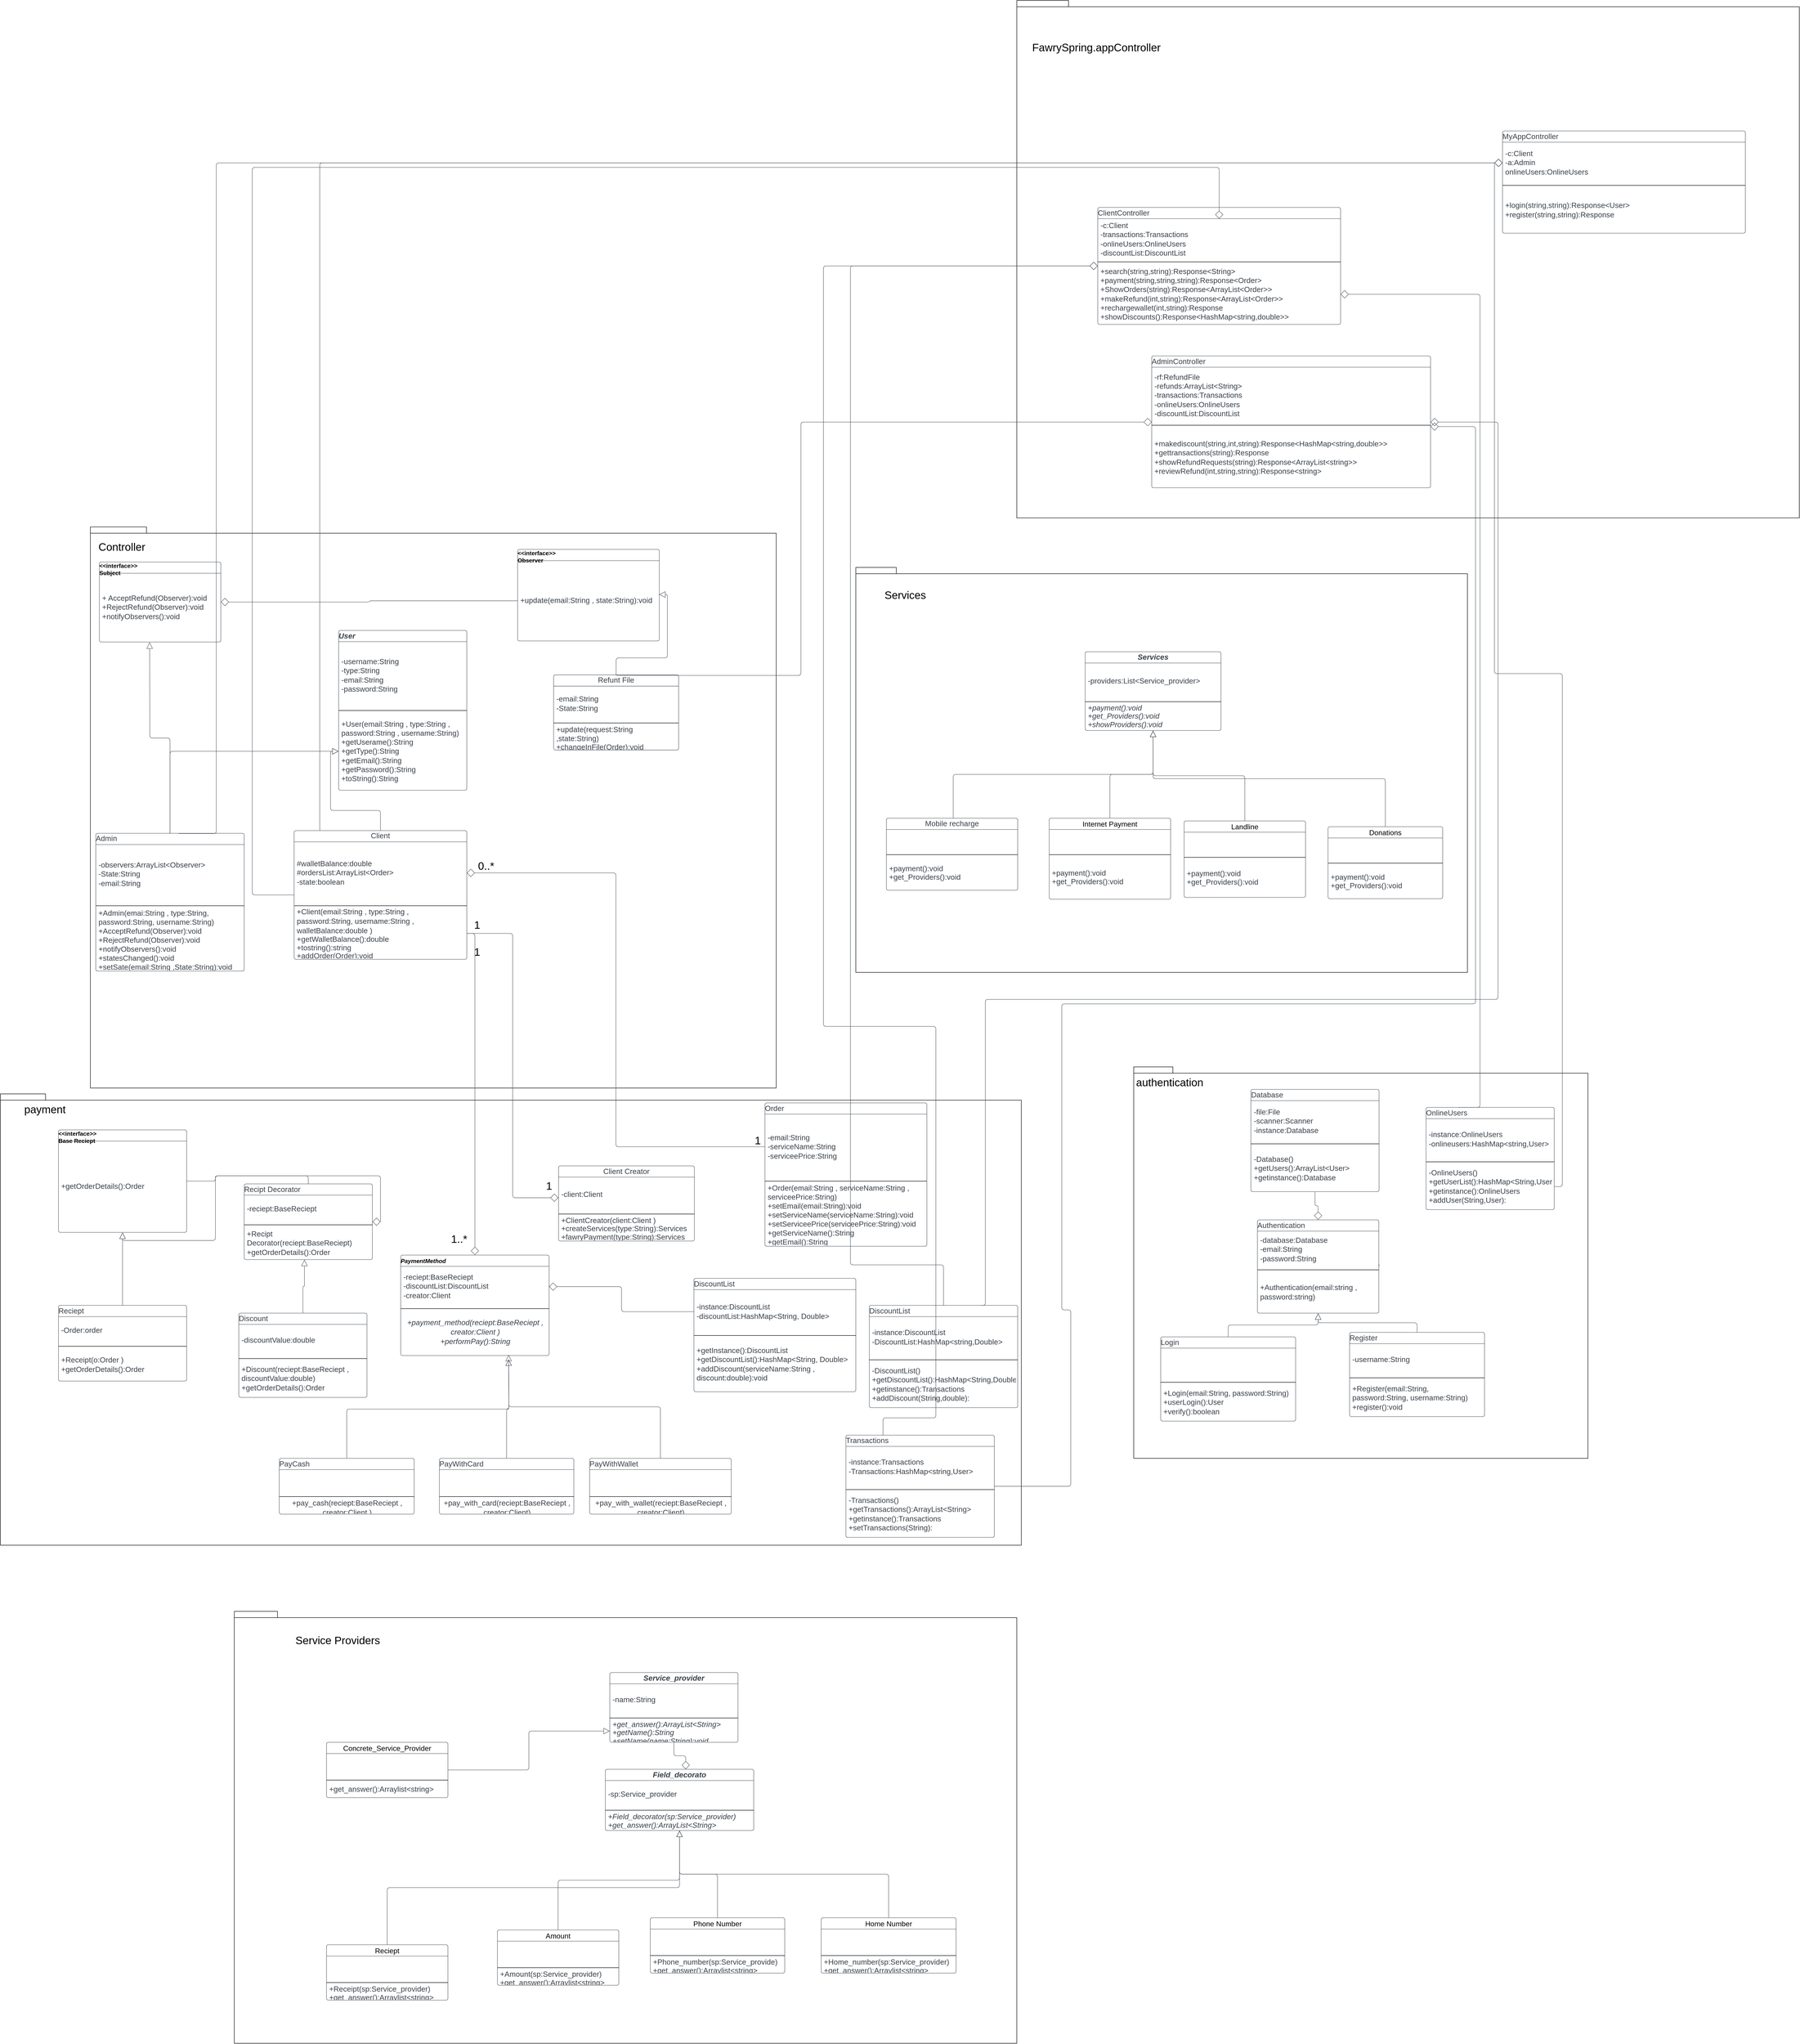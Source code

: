 <mxfile version="20.7.4" type="device"><diagram id="C5RBs43oDa-KdzZeNtuy" name="Page-1"><mxGraphModel dx="4097" dy="6765" grid="1" gridSize="10" guides="1" tooltips="1" connect="1" arrows="1" fold="1" page="1" pageScale="1" pageWidth="827" pageHeight="1169" math="0" shadow="0"><root><mxCell id="WIyWlLk6GJQsqaUBKTNV-0"/><mxCell id="WIyWlLk6GJQsqaUBKTNV-1" parent="WIyWlLk6GJQsqaUBKTNV-0"/><mxCell id="wEEpCbzFE4IzcsuiggGX-164" value="authentication&lt;br&gt;" style="shape=folder;fontStyle=1;spacingTop=10;tabWidth=40;tabHeight=14;tabPosition=left;html=1;" parent="WIyWlLk6GJQsqaUBKTNV-1" vertex="1"><mxGeometry x="2520" y="-1800" width="1010" height="870" as="geometry"/></mxCell><mxCell id="wEEpCbzFE4IzcsuiggGX-185" value="Database" style="html=1;overflow=block;blockSpacing=1;swimlane;childLayout=stackLayout;horizontal=1;horizontalStack=0;resizeParent=1;resizeParentMax=0;resizeLast=0;collapsible=0;fontStyle=0;marginBottom=0;swimlaneFillColor=#ffffff;startSize=25;whiteSpace=wrap;fontSize=16.7;fontColor=#3a414a;align=left;spacing=0;strokeColor=#3a414a;strokeOpacity=100;rounded=1;absoluteArcSize=1;arcSize=9;strokeWidth=0.8;" parent="WIyWlLk6GJQsqaUBKTNV-1" vertex="1"><mxGeometry x="2780.5" y="-1750" width="285" height="227.25" as="geometry"/></mxCell><mxCell id="wEEpCbzFE4IzcsuiggGX-186" value="-file:File&#10;-scanner:Scanner&#10;-instance:Database" style="part=1;html=1;resizeHeight=0;strokeColor=none;fillColor=none;align=left;verticalAlign=middle;spacingLeft=4;spacingRight=4;overflow=hidden;rotatable=0;points=[[0,0.5],[1,0.5]];portConstraint=eastwest;swimlaneFillColor=#ffffff;strokeOpacity=100;whiteSpace=wrap;fontSize=16.7;fontColor=#3a414a;" parent="wEEpCbzFE4IzcsuiggGX-185" vertex="1"><mxGeometry y="25" width="285" height="92" as="geometry"/></mxCell><mxCell id="wEEpCbzFE4IzcsuiggGX-187" value="" style="line;strokeWidth=1;fillColor=none;align=left;verticalAlign=middle;spacingTop=-1;spacingLeft=3;spacingRight=3;rotatable=0;labelPosition=right;points=[];portConstraint=eastwest;" parent="wEEpCbzFE4IzcsuiggGX-185" vertex="1"><mxGeometry y="117" width="285" height="8" as="geometry"/></mxCell><mxCell id="wEEpCbzFE4IzcsuiggGX-188" value="-Database()&#10;+getUsers():ArrayList&amp;lt;User&amp;gt;&#10;+getinstance():Database" style="part=1;html=1;resizeHeight=0;strokeColor=none;fillColor=none;align=left;verticalAlign=middle;spacingLeft=4;spacingRight=4;overflow=hidden;rotatable=0;points=[[0,0.5],[1,0.5]];portConstraint=eastwest;swimlaneFillColor=#ffffff;strokeOpacity=100;whiteSpace=wrap;fontSize=16.7;fontColor=#3a414a;" parent="wEEpCbzFE4IzcsuiggGX-185" vertex="1"><mxGeometry y="125" width="285" height="102.25" as="geometry"/></mxCell><mxCell id="wEEpCbzFE4IzcsuiggGX-189" value="Authentication" style="html=1;overflow=block;blockSpacing=1;swimlane;childLayout=stackLayout;horizontal=1;horizontalStack=0;resizeParent=1;resizeParentMax=0;resizeLast=0;collapsible=0;fontStyle=0;marginBottom=0;swimlaneFillColor=#ffffff;startSize=25;whiteSpace=wrap;fontSize=16.7;fontColor=#3a414a;align=left;spacing=0;strokeColor=#3a414a;strokeOpacity=100;rounded=1;absoluteArcSize=1;arcSize=9;strokeWidth=0.8;" parent="WIyWlLk6GJQsqaUBKTNV-1" vertex="1"><mxGeometry x="2795" y="-1460" width="270" height="207.25" as="geometry"/></mxCell><mxCell id="wEEpCbzFE4IzcsuiggGX-190" value="-database:Database&#10;-email:String&#10;-password:String" style="part=1;html=1;resizeHeight=0;strokeColor=none;fillColor=none;align=left;verticalAlign=middle;spacingLeft=4;spacingRight=4;overflow=hidden;rotatable=0;points=[[0,0.5],[1,0.5]];portConstraint=eastwest;swimlaneFillColor=#ffffff;strokeOpacity=100;whiteSpace=wrap;fontSize=16.7;fontColor=#3a414a;" parent="wEEpCbzFE4IzcsuiggGX-189" vertex="1"><mxGeometry y="25" width="270" height="82" as="geometry"/></mxCell><mxCell id="wEEpCbzFE4IzcsuiggGX-191" value="" style="line;strokeWidth=1;fillColor=none;align=left;verticalAlign=middle;spacingTop=-1;spacingLeft=3;spacingRight=3;rotatable=0;labelPosition=right;points=[];portConstraint=eastwest;" parent="wEEpCbzFE4IzcsuiggGX-189" vertex="1"><mxGeometry y="107" width="270" height="8" as="geometry"/></mxCell><mxCell id="wEEpCbzFE4IzcsuiggGX-192" value="+Authentication(email:string , password:string)" style="part=1;html=1;resizeHeight=0;strokeColor=none;fillColor=none;align=left;verticalAlign=middle;spacingLeft=4;spacingRight=4;overflow=hidden;rotatable=0;points=[[0,0.5],[1,0.5]];portConstraint=eastwest;swimlaneFillColor=#ffffff;strokeOpacity=100;whiteSpace=wrap;fontSize=16.7;fontColor=#3a414a;" parent="wEEpCbzFE4IzcsuiggGX-189" vertex="1"><mxGeometry y="115" width="270" height="92.25" as="geometry"/></mxCell><UserObject label="" lucidchartObjectId="S2_.IScCjajF" id="wEEpCbzFE4IzcsuiggGX-193"><mxCell style="html=1;jettySize=18;whiteSpace=wrap;fontSize=13;strokeColor=#3a414a;strokeOpacity=100;strokeWidth=0.8;rounded=1;arcSize=12;edgeStyle=orthogonalEdgeStyle;startArrow=none;endArrow=diamond;endFill=0;endSize=16;exitX=0.5;exitY=1.002;exitPerimeter=0;entryX=0.5;entryY=-0.002;entryPerimeter=0;" parent="WIyWlLk6GJQsqaUBKTNV-1" source="wEEpCbzFE4IzcsuiggGX-185" target="wEEpCbzFE4IzcsuiggGX-189" edge="1"><mxGeometry width="100" height="100" relative="1" as="geometry"><Array as="points"/></mxGeometry></mxCell></UserObject><mxCell id="wEEpCbzFE4IzcsuiggGX-194" value="Login" style="html=1;overflow=block;blockSpacing=1;swimlane;childLayout=stackLayout;horizontal=1;horizontalStack=0;resizeParent=1;resizeParentMax=0;resizeLast=0;collapsible=0;fontStyle=0;marginBottom=0;swimlaneFillColor=#ffffff;startSize=25;whiteSpace=wrap;fontSize=16.7;fontColor=#3a414a;align=left;spacing=0;strokeColor=#3a414a;strokeOpacity=100;rounded=1;absoluteArcSize=1;arcSize=9;strokeWidth=0.8;" parent="WIyWlLk6GJQsqaUBKTNV-1" vertex="1"><mxGeometry x="2580" y="-1200" width="300" height="187.25" as="geometry"/></mxCell><mxCell id="wEEpCbzFE4IzcsuiggGX-195" value="" style="part=1;html=1;resizeHeight=0;strokeColor=none;fillColor=none;align=left;verticalAlign=middle;spacingLeft=4;spacingRight=4;overflow=hidden;rotatable=0;points=[[0,0.5],[1,0.5]];portConstraint=eastwest;swimlaneFillColor=#ffffff;strokeOpacity=100;whiteSpace=wrap;fontSize=13;" parent="wEEpCbzFE4IzcsuiggGX-194" vertex="1"><mxGeometry y="25" width="300" height="72" as="geometry"/></mxCell><mxCell id="wEEpCbzFE4IzcsuiggGX-196" value="" style="line;strokeWidth=1;fillColor=none;align=left;verticalAlign=middle;spacingTop=-1;spacingLeft=3;spacingRight=3;rotatable=0;labelPosition=right;points=[];portConstraint=eastwest;" parent="wEEpCbzFE4IzcsuiggGX-194" vertex="1"><mxGeometry y="97" width="300" height="8" as="geometry"/></mxCell><mxCell id="wEEpCbzFE4IzcsuiggGX-197" value="+Login(email:String, password:String)&#10;+userLogin():User&#10;+verify():boolean" style="part=1;html=1;resizeHeight=0;strokeColor=none;fillColor=none;align=left;verticalAlign=middle;spacingLeft=4;spacingRight=4;overflow=hidden;rotatable=0;points=[[0,0.5],[1,0.5]];portConstraint=eastwest;swimlaneFillColor=#ffffff;strokeOpacity=100;whiteSpace=wrap;fontSize=16.7;fontColor=#3a414a;" parent="wEEpCbzFE4IzcsuiggGX-194" vertex="1"><mxGeometry y="105" width="300" height="82.25" as="geometry"/></mxCell><mxCell id="wEEpCbzFE4IzcsuiggGX-198" value="Register" style="html=1;overflow=block;blockSpacing=1;swimlane;childLayout=stackLayout;horizontal=1;horizontalStack=0;resizeParent=1;resizeParentMax=0;resizeLast=0;collapsible=0;fontStyle=0;marginBottom=0;swimlaneFillColor=#ffffff;startSize=25;whiteSpace=wrap;fontSize=16.7;fontColor=#3a414a;align=left;spacing=0;strokeColor=#3a414a;strokeOpacity=100;rounded=1;absoluteArcSize=1;arcSize=9;strokeWidth=0.8;" parent="WIyWlLk6GJQsqaUBKTNV-1" vertex="1"><mxGeometry x="3000" y="-1210" width="300" height="187.25" as="geometry"/></mxCell><mxCell id="wEEpCbzFE4IzcsuiggGX-199" value="-username:String" style="part=1;html=1;resizeHeight=0;strokeColor=none;fillColor=none;align=left;verticalAlign=middle;spacingLeft=4;spacingRight=4;overflow=hidden;rotatable=0;points=[[0,0.5],[1,0.5]];portConstraint=eastwest;swimlaneFillColor=#ffffff;strokeOpacity=100;whiteSpace=wrap;fontSize=16.7;fontColor=#3a414a;" parent="wEEpCbzFE4IzcsuiggGX-198" vertex="1"><mxGeometry y="25" width="300" height="72" as="geometry"/></mxCell><mxCell id="wEEpCbzFE4IzcsuiggGX-200" value="" style="line;strokeWidth=1;fillColor=none;align=left;verticalAlign=middle;spacingTop=-1;spacingLeft=3;spacingRight=3;rotatable=0;labelPosition=right;points=[];portConstraint=eastwest;" parent="wEEpCbzFE4IzcsuiggGX-198" vertex="1"><mxGeometry y="97" width="300" height="8" as="geometry"/></mxCell><mxCell id="wEEpCbzFE4IzcsuiggGX-201" value="+Register(email:String, password:String, username:String)&#10;+register():void" style="part=1;html=1;resizeHeight=0;strokeColor=none;fillColor=none;align=left;verticalAlign=middle;spacingLeft=4;spacingRight=4;overflow=hidden;rotatable=0;points=[[0,0.5],[1,0.5]];portConstraint=eastwest;swimlaneFillColor=#ffffff;strokeOpacity=100;whiteSpace=wrap;fontSize=16.7;fontColor=#3a414a;" parent="wEEpCbzFE4IzcsuiggGX-198" vertex="1"><mxGeometry y="105" width="300" height="82.25" as="geometry"/></mxCell><UserObject label="" lucidchartObjectId="-3_.beM204FV" id="wEEpCbzFE4IzcsuiggGX-202"><mxCell style="html=1;jettySize=18;whiteSpace=wrap;fontSize=13;strokeColor=#3a414a;strokeOpacity=100;strokeWidth=0.8;rounded=1;arcSize=12;edgeStyle=orthogonalEdgeStyle;startArrow=none;endArrow=block;endFill=0;endSize=12;exitX=0.5;exitY=-0.002;exitPerimeter=0;entryX=0.5;entryY=1.002;entryPerimeter=0;" parent="WIyWlLk6GJQsqaUBKTNV-1" source="wEEpCbzFE4IzcsuiggGX-194" target="wEEpCbzFE4IzcsuiggGX-189" edge="1"><mxGeometry width="100" height="100" relative="1" as="geometry"><Array as="points"/></mxGeometry></mxCell></UserObject><UserObject label="" lucidchartObjectId="d4_.tH3rTn_k" id="wEEpCbzFE4IzcsuiggGX-203"><mxCell style="html=1;jettySize=18;whiteSpace=wrap;fontSize=13;strokeColor=#3a414a;strokeOpacity=100;strokeWidth=0.8;rounded=1;arcSize=12;edgeStyle=orthogonalEdgeStyle;startArrow=none;endArrow=block;endFill=0;endSize=12;exitX=0.5;exitY=-0.002;exitPerimeter=0;entryX=0.5;entryY=1.002;entryPerimeter=0;" parent="WIyWlLk6GJQsqaUBKTNV-1" source="wEEpCbzFE4IzcsuiggGX-198" target="wEEpCbzFE4IzcsuiggGX-189" edge="1"><mxGeometry width="100" height="100" relative="1" as="geometry"><Array as="points"/></mxGeometry></mxCell></UserObject><mxCell id="wEEpCbzFE4IzcsuiggGX-204" value="" style="shape=folder;fontStyle=1;spacingTop=10;tabWidth=40;tabHeight=14;tabPosition=left;html=1;" parent="WIyWlLk6GJQsqaUBKTNV-1" vertex="1"><mxGeometry x="200" y="-3000" width="1525" height="1247" as="geometry"/></mxCell><mxCell id="wEEpCbzFE4IzcsuiggGX-263" value="&amp;lt;&amp;lt;interface&amp;gt;&amp;gt;&#10;Subject" style="html=1;overflow=block;blockSpacing=1;swimlane;childLayout=stackLayout;horizontal=1;horizontalStack=0;resizeParent=1;resizeParentMax=0;resizeLast=0;collapsible=0;marginBottom=0;swimlaneFillColor=#ffffff;startSize=25;whiteSpace=wrap;fontSize=13;fontStyle=1;align=left;spacing=0;strokeColor=#3a414a;strokeOpacity=100;rounded=1;absoluteArcSize=1;arcSize=9;strokeWidth=0.8;" parent="WIyWlLk6GJQsqaUBKTNV-1" vertex="1"><mxGeometry x="220" y="-2922" width="270" height="177.75" as="geometry"/></mxCell><mxCell id="wEEpCbzFE4IzcsuiggGX-264" value="+ AcceptRefund(Observer):void&#10;+RejectRefund(Observer):void&#10;+notifyObservers():void" style="part=1;html=1;resizeHeight=0;strokeColor=none;fillColor=none;align=left;verticalAlign=middle;spacingLeft=4;spacingRight=4;overflow=hidden;rotatable=0;points=[[0,0.5],[1,0.5]];portConstraint=eastwest;swimlaneFillColor=#ffffff;strokeOpacity=100;whiteSpace=wrap;fontSize=16.7;fontColor=#3a414a;" parent="wEEpCbzFE4IzcsuiggGX-263" vertex="1"><mxGeometry y="25" width="270" height="152.75" as="geometry"/></mxCell><UserObject label="" lucidchartObjectId="lWZaARXtcApz" id="wEEpCbzFE4IzcsuiggGX-265"><mxCell style="html=1;jettySize=18;whiteSpace=wrap;fontSize=13;strokeColor=#3a414a;strokeOpacity=100;strokeWidth=0.8;rounded=1;arcSize=12;edgeStyle=orthogonalEdgeStyle;startArrow=none;endArrow=diamond;endFill=0;endSize=16;entryX=1.001;entryY=0.5;entryPerimeter=0;" parent="WIyWlLk6GJQsqaUBKTNV-1" source="wEEpCbzFE4IzcsuiggGX-267" target="wEEpCbzFE4IzcsuiggGX-263" edge="1"><mxGeometry width="100" height="100" relative="1" as="geometry"><Array as="points"/><mxPoint x="1609.685" y="-2304.313" as="sourcePoint"/></mxGeometry></mxCell></UserObject><mxCell id="wEEpCbzFE4IzcsuiggGX-266" value="&amp;lt;&amp;lt;interface&amp;gt;&amp;gt;&#10;Observer" style="html=1;overflow=block;blockSpacing=1;swimlane;childLayout=stackLayout;horizontal=1;horizontalStack=0;resizeParent=1;resizeParentMax=0;resizeLast=0;collapsible=0;marginBottom=0;swimlaneFillColor=#ffffff;startSize=25;whiteSpace=wrap;fontSize=13;fontStyle=1;align=left;spacing=0;strokeColor=#3a414a;strokeOpacity=100;rounded=1;absoluteArcSize=1;arcSize=9;strokeWidth=0.8;" parent="WIyWlLk6GJQsqaUBKTNV-1" vertex="1"><mxGeometry x="1150" y="-2950" width="315" height="203.375" as="geometry"/></mxCell><mxCell id="wEEpCbzFE4IzcsuiggGX-267" value="+update(email:String , state:String):void" style="part=1;html=1;resizeHeight=0;strokeColor=none;fillColor=none;align=left;verticalAlign=middle;spacingLeft=4;spacingRight=4;overflow=hidden;rotatable=0;points=[[0,0.5],[1,0.5]];portConstraint=eastwest;swimlaneFillColor=#ffffff;strokeOpacity=100;whiteSpace=wrap;fontSize=16.7;fontColor=#3a414a;" parent="wEEpCbzFE4IzcsuiggGX-266" vertex="1"><mxGeometry y="25" width="315" height="178.375" as="geometry"/></mxCell><mxCell id="wEEpCbzFE4IzcsuiggGX-268" value="Admin" style="html=1;overflow=block;blockSpacing=1;swimlane;childLayout=stackLayout;horizontal=1;horizontalStack=0;resizeParent=1;resizeParentMax=0;resizeLast=0;collapsible=0;fontStyle=0;marginBottom=0;swimlaneFillColor=#ffffff;startSize=25;whiteSpace=wrap;fontSize=16.7;fontColor=#3a414a;align=left;spacing=0;strokeColor=#3a414a;strokeOpacity=100;rounded=1;absoluteArcSize=1;arcSize=9;strokeWidth=0.8;" parent="WIyWlLk6GJQsqaUBKTNV-1" vertex="1"><mxGeometry x="212" y="-2319.11" width="330" height="306.25" as="geometry"/></mxCell><mxCell id="wEEpCbzFE4IzcsuiggGX-269" value="-observers:ArrayList&amp;lt;Observer&amp;gt;&#10;-State:String&#10;-email:String" style="part=1;html=1;resizeHeight=0;strokeColor=none;fillColor=none;align=left;verticalAlign=middle;spacingLeft=4;spacingRight=4;overflow=hidden;rotatable=0;points=[[0,0.5],[1,0.5]];portConstraint=eastwest;swimlaneFillColor=#ffffff;strokeOpacity=100;whiteSpace=wrap;fontSize=16.7;fontColor=#3a414a;" parent="wEEpCbzFE4IzcsuiggGX-268" vertex="1"><mxGeometry y="25" width="330" height="132" as="geometry"/></mxCell><mxCell id="wEEpCbzFE4IzcsuiggGX-270" value="" style="line;strokeWidth=1;fillColor=none;align=left;verticalAlign=middle;spacingTop=-1;spacingLeft=3;spacingRight=3;rotatable=0;labelPosition=right;points=[];portConstraint=eastwest;" parent="wEEpCbzFE4IzcsuiggGX-268" vertex="1"><mxGeometry y="157" width="330" height="8" as="geometry"/></mxCell><mxCell id="wEEpCbzFE4IzcsuiggGX-271" value="+Admin(emai:String , type:String, password:String, username:String)&#10;+AcceptRefund(Observer):void&#10;+RejectRefund(Observer):void&#10;+notifyObservers():void&#10;+statesChanged():void&#10;+setSate(email:String ,State:String):void" style="part=1;html=1;resizeHeight=0;strokeColor=none;fillColor=none;align=left;verticalAlign=middle;spacingLeft=4;spacingRight=4;overflow=hidden;rotatable=0;points=[[0,0.5],[1,0.5]];portConstraint=eastwest;swimlaneFillColor=#ffffff;strokeOpacity=100;whiteSpace=wrap;fontSize=16.7;fontColor=#3a414a;" parent="wEEpCbzFE4IzcsuiggGX-268" vertex="1"><mxGeometry y="165" width="330" height="141.25" as="geometry"/></mxCell><UserObject label="" lucidchartObjectId="Zp_.QqlQfO-g" id="wEEpCbzFE4IzcsuiggGX-272"><mxCell style="html=1;jettySize=18;whiteSpace=wrap;fontSize=13;strokeColor=#3a414a;strokeOpacity=100;strokeWidth=0.8;rounded=1;arcSize=12;edgeStyle=orthogonalEdgeStyle;startArrow=none;endArrow=block;endFill=0;endSize=12;exitX=0.5;exitY=-0.001;exitPerimeter=0;" parent="WIyWlLk6GJQsqaUBKTNV-1" source="wEEpCbzFE4IzcsuiggGX-268" target="wEEpCbzFE4IzcsuiggGX-281" edge="1"><mxGeometry width="100" height="100" relative="1" as="geometry"><Array as="points"/><mxPoint x="845.5" y="-2398.505" as="targetPoint"/></mxGeometry></mxCell></UserObject><mxCell id="wEEpCbzFE4IzcsuiggGX-273" value="Client" style="html=1;overflow=block;blockSpacing=1;swimlane;childLayout=stackLayout;horizontal=1;horizontalStack=0;resizeParent=1;resizeParentMax=0;resizeLast=0;collapsible=0;fontStyle=0;marginBottom=0;swimlaneFillColor=#ffffff;startSize=25;whiteSpace=wrap;fontSize=16.7;fontColor=#3a414a;spacing=0;strokeColor=#3a414a;strokeOpacity=100;rounded=1;absoluteArcSize=1;arcSize=9;strokeWidth=0.8;" parent="WIyWlLk6GJQsqaUBKTNV-1" vertex="1"><mxGeometry x="653" y="-2325.11" width="384" height="286" as="geometry"/></mxCell><mxCell id="wEEpCbzFE4IzcsuiggGX-274" value="#walletBalance:double&lt;br&gt;#ordersList:ArrayList&amp;lt;Order&amp;gt;&lt;br&gt;-state:boolean" style="part=1;html=1;resizeHeight=0;strokeColor=none;fillColor=none;align=left;verticalAlign=middle;spacingLeft=4;spacingRight=4;overflow=hidden;rotatable=0;points=[[0,0.5],[1,0.5]];portConstraint=eastwest;swimlaneFillColor=#ffffff;strokeOpacity=100;whiteSpace=wrap;fontSize=16.7;fontColor=#3a414a;" parent="wEEpCbzFE4IzcsuiggGX-273" vertex="1"><mxGeometry y="25" width="384" height="138" as="geometry"/></mxCell><mxCell id="wEEpCbzFE4IzcsuiggGX-275" value="" style="line;strokeWidth=1;fillColor=none;align=left;verticalAlign=middle;spacingTop=-1;spacingLeft=3;spacingRight=3;rotatable=0;labelPosition=right;points=[];portConstraint=eastwest;" parent="wEEpCbzFE4IzcsuiggGX-273" vertex="1"><mxGeometry y="163" width="384" height="8" as="geometry"/></mxCell><mxCell id="wEEpCbzFE4IzcsuiggGX-276" value="&lt;div style=&quot;display: flex; justify-content: flex-start; text-align: left; align-items: baseline; font-size: 0; line-height: 1.25;margin-top: -2px;&quot;&gt;&lt;span&gt;&lt;span style=&quot;font-size:16.7px;color:#3a414a;&quot;&gt;+Client(email:String , type:String , password:String, username:String , walletBalance:double )&#10;&lt;/span&gt;&lt;/span&gt;&lt;/div&gt;&lt;div style=&quot;display: flex; justify-content: flex-start; text-align: left; align-items: baseline; font-size: 0; line-height: 1.25;margin-top: -2px;&quot;&gt;&lt;span&gt;&lt;span style=&quot;font-size:16.7px;color:#3a414a;&quot;&gt;+getWalletBalance():double&#10;&lt;/span&gt;&lt;/span&gt;&lt;/div&gt;&lt;div style=&quot;display: flex; justify-content: flex-start; text-align: left; align-items: baseline; font-size: 0; line-height: 1.25;margin-top: -2px;&quot;&gt;&lt;span&gt;&lt;span style=&quot;font-size:16.7px;color:#3a414a;&quot;&gt;+tostring():string&#10;&lt;/span&gt;&lt;/span&gt;&lt;/div&gt;&lt;div style=&quot;display: flex; justify-content: flex-start; text-align: left; align-items: baseline; font-size: 0; line-height: 1.25;margin-top: -2px;&quot;&gt;&lt;span&gt;&lt;span style=&quot;font-size:16.7px;color:#3a414a;&quot;&gt;+addOrder(Order):void&#10;&lt;/span&gt;&lt;/span&gt;&lt;/div&gt;&lt;div style=&quot;display: flex; justify-content: flex-start; text-align: left; align-items: baseline; font-size: 0; line-height: 1.25;margin-top: -2px;&quot;&gt;&lt;span&gt;&lt;span style=&quot;font-size:16.7px;color:#3a414a;&quot;&gt;+getOrderlist():ArrayList&amp;lt;Order&amp;gt;&#10;&lt;/span&gt;&lt;/span&gt;&lt;/div&gt;&lt;div style=&quot;display: flex; justify-content: flex-start; text-align: left; align-items: baseline; font-size: 0; line-height: 1.25;margin-top: -2px;&quot;&gt;&lt;span&gt;&lt;span style=&quot;font-size:16.7px;color:#3a414a;&quot;&gt;+setWalletBalance(double):void&lt;/span&gt;&lt;/span&gt;&lt;/div&gt;" style="part=1;html=1;resizeHeight=0;strokeColor=none;fillColor=none;verticalAlign=middle;spacingLeft=4;spacingRight=4;overflow=hidden;rotatable=0;points=[[0,0.5],[1,0.5]];portConstraint=eastwest;swimlaneFillColor=#ffffff;strokeOpacity=100;whiteSpace=wrap;fontSize=16.7;fontColor=#3a414a;align=left;" parent="wEEpCbzFE4IzcsuiggGX-273" vertex="1"><mxGeometry y="171" width="384" height="115" as="geometry"/></mxCell><UserObject label="" lucidchartObjectId="nxZapaATEoE2" id="wEEpCbzFE4IzcsuiggGX-277"><mxCell style="html=1;jettySize=18;whiteSpace=wrap;fontSize=13;strokeColor=#3a414a;strokeOpacity=100;strokeWidth=0.8;rounded=1;arcSize=12;edgeStyle=orthogonalEdgeStyle;startArrow=none;endArrow=block;endFill=0;endSize=12;exitX=0.5;exitY=-0.001;exitPerimeter=0;entryX=0.599;entryY=1.005;entryPerimeter=0;entryDx=0;entryDy=0;" parent="WIyWlLk6GJQsqaUBKTNV-1" source="wEEpCbzFE4IzcsuiggGX-268" edge="1"><mxGeometry width="100" height="100" relative="1" as="geometry"><Array as="points"/><mxPoint x="331.73" y="-2743.486" as="targetPoint"/></mxGeometry></mxCell></UserObject><mxCell id="wEEpCbzFE4IzcsuiggGX-278" value="User" style="html=1;overflow=block;blockSpacing=1;swimlane;childLayout=stackLayout;horizontal=1;horizontalStack=0;resizeParent=1;resizeParentMax=0;resizeLast=0;collapsible=0;marginBottom=0;swimlaneFillColor=#ffffff;startSize=25;whiteSpace=wrap;fontSize=16.7;fontColor=#3a414a;fontStyle=3;align=left;spacing=0;strokeColor=#3a414a;strokeOpacity=100;rounded=1;absoluteArcSize=1;arcSize=9;strokeWidth=0.8;" parent="WIyWlLk6GJQsqaUBKTNV-1" vertex="1"><mxGeometry x="752" y="-2770" width="285" height="355.25" as="geometry"/></mxCell><mxCell id="wEEpCbzFE4IzcsuiggGX-279" value="-username:String&#10;-type:String&#10;-email:String&#10;-password:String" style="part=1;html=1;resizeHeight=0;strokeColor=none;fillColor=none;align=left;verticalAlign=middle;spacingLeft=4;spacingRight=4;overflow=hidden;rotatable=0;points=[[0,0.5],[1,0.5]];portConstraint=eastwest;swimlaneFillColor=#ffffff;strokeOpacity=100;whiteSpace=wrap;fontSize=16.7;fontColor=#3a414a;" parent="wEEpCbzFE4IzcsuiggGX-278" vertex="1"><mxGeometry y="25" width="285" height="149" as="geometry"/></mxCell><mxCell id="wEEpCbzFE4IzcsuiggGX-280" value="" style="line;strokeWidth=1;fillColor=none;align=left;verticalAlign=middle;spacingTop=-1;spacingLeft=3;spacingRight=3;rotatable=0;labelPosition=right;points=[];portConstraint=eastwest;" parent="wEEpCbzFE4IzcsuiggGX-278" vertex="1"><mxGeometry y="174" width="285" height="8" as="geometry"/></mxCell><mxCell id="wEEpCbzFE4IzcsuiggGX-281" value="+User(email:String , type:String , password:String , username:String)&#10;+getUserame():String&#10;+getType():String&#10;+getEmail():String&#10;+getPassword():String&#10;+toString():String" style="part=1;html=1;resizeHeight=0;strokeColor=none;fillColor=none;align=left;verticalAlign=middle;spacingLeft=4;spacingRight=4;overflow=hidden;rotatable=0;points=[[0,0.5],[1,0.5]];portConstraint=eastwest;swimlaneFillColor=#ffffff;strokeOpacity=100;whiteSpace=wrap;fontSize=16.7;fontColor=#3a414a;" parent="wEEpCbzFE4IzcsuiggGX-278" vertex="1"><mxGeometry y="182" width="285" height="173.25" as="geometry"/></mxCell><UserObject label="" lucidchartObjectId="Zp_.QqlQfO-g" id="wEEpCbzFE4IzcsuiggGX-283"><mxCell style="html=1;jettySize=18;whiteSpace=wrap;fontSize=13;strokeColor=#3a414a;strokeOpacity=100;strokeWidth=0.8;rounded=1;arcSize=12;edgeStyle=orthogonalEdgeStyle;startArrow=none;endArrow=block;endFill=0;endSize=12;" parent="WIyWlLk6GJQsqaUBKTNV-1" source="wEEpCbzFE4IzcsuiggGX-273" target="wEEpCbzFE4IzcsuiggGX-281" edge="1"><mxGeometry width="100" height="100" relative="1" as="geometry"><Array as="points"/><mxPoint x="762" y="-2491.4" as="targetPoint"/><mxPoint x="405" y="-2309.416" as="sourcePoint"/></mxGeometry></mxCell></UserObject><mxCell id="wEEpCbzFE4IzcsuiggGX-289" value="Refunt File" style="html=1;overflow=block;blockSpacing=1;swimlane;childLayout=stackLayout;horizontal=1;horizontalStack=0;resizeParent=1;resizeParentMax=0;resizeLast=0;collapsible=0;fontStyle=0;marginBottom=0;swimlaneFillColor=#ffffff;startSize=25;whiteSpace=wrap;fontSize=16.7;fontColor=#3a414a;spacing=0;strokeColor=#3a414a;strokeOpacity=100;rounded=1;absoluteArcSize=1;arcSize=9;strokeWidth=0.8;" parent="WIyWlLk6GJQsqaUBKTNV-1" vertex="1"><mxGeometry x="1230" y="-2671.2" width="278" height="167" as="geometry"/></mxCell><mxCell id="wEEpCbzFE4IzcsuiggGX-290" value="-email:String&#10;-State:String" style="part=1;html=1;resizeHeight=0;strokeColor=none;fillColor=none;align=left;verticalAlign=middle;spacingLeft=4;spacingRight=4;overflow=hidden;rotatable=0;points=[[0,0.5],[1,0.5]];portConstraint=eastwest;swimlaneFillColor=#ffffff;strokeOpacity=100;whiteSpace=wrap;fontSize=16.7;fontColor=#3a414a;" parent="wEEpCbzFE4IzcsuiggGX-289" vertex="1"><mxGeometry y="25" width="278" height="78" as="geometry"/></mxCell><mxCell id="wEEpCbzFE4IzcsuiggGX-291" value="" style="line;strokeWidth=1;fillColor=none;align=left;verticalAlign=middle;spacingTop=-1;spacingLeft=3;spacingRight=3;rotatable=0;labelPosition=right;points=[];portConstraint=eastwest;" parent="wEEpCbzFE4IzcsuiggGX-289" vertex="1"><mxGeometry y="103" width="278" height="8" as="geometry"/></mxCell><mxCell id="wEEpCbzFE4IzcsuiggGX-292" value="&lt;div style=&quot;display: flex; justify-content: flex-start; text-align: left; align-items: baseline; font-size: 0; line-height: 1.25;margin-top: -2px;&quot;&gt;&lt;span&gt;&lt;span style=&quot;font-size:16.7px;color:#3a414a;&quot;&gt;+update(request:String ,state:String)&#10;&lt;/span&gt;&lt;/span&gt;&lt;/div&gt;&lt;div style=&quot;display: flex; justify-content: flex-start; text-align: left; align-items: baseline; font-size: 0; line-height: 1.25;margin-top: -2px;&quot;&gt;&lt;span&gt;&lt;span style=&quot;font-size:16.7px;color:#3a414a;&quot;&gt;+changeInFile(Order):void&lt;/span&gt;&lt;/span&gt;&lt;/div&gt;" style="part=1;html=1;resizeHeight=0;strokeColor=none;fillColor=none;verticalAlign=middle;spacingLeft=4;spacingRight=4;overflow=hidden;rotatable=0;points=[[0,0.5],[1,0.5]];portConstraint=eastwest;swimlaneFillColor=#ffffff;strokeOpacity=100;whiteSpace=wrap;fontSize=16.7;fontColor=#3a414a;align=left;" parent="wEEpCbzFE4IzcsuiggGX-289" vertex="1"><mxGeometry y="111" width="278" height="56" as="geometry"/></mxCell><UserObject label="" lucidchartObjectId="2VZaFH~6WH5x" id="wEEpCbzFE4IzcsuiggGX-293"><mxCell style="html=1;jettySize=18;whiteSpace=wrap;fontSize=13;strokeColor=#3a414a;strokeOpacity=100;strokeWidth=0.8;rounded=1;arcSize=12;edgeStyle=orthogonalEdgeStyle;startArrow=none;endArrow=block;endFill=0;endSize=12;exitX=0.5;exitY=-0.002;exitPerimeter=0;entryX=0.999;entryY=0.422;entryDx=0;entryDy=0;entryPerimeter=0;" parent="WIyWlLk6GJQsqaUBKTNV-1" source="wEEpCbzFE4IzcsuiggGX-289" target="wEEpCbzFE4IzcsuiggGX-267" edge="1"><mxGeometry width="100" height="100" relative="1" as="geometry"><Array as="points"/><mxPoint x="1465" y="-3049.997" as="targetPoint"/></mxGeometry></mxCell></UserObject><mxCell id="wEEpCbzFE4IzcsuiggGX-298" value="package" style="shape=folder;fontStyle=1;spacingTop=10;tabWidth=40;tabHeight=14;tabPosition=left;html=1;" parent="WIyWlLk6GJQsqaUBKTNV-1" vertex="1"><mxGeometry y="-1740" width="2270" height="1003" as="geometry"/></mxCell><mxCell id="wEEpCbzFE4IzcsuiggGX-299" value="&amp;lt;&amp;lt;interface&amp;gt;&amp;gt;&#10;Base Reciept" style="html=1;overflow=block;blockSpacing=1;swimlane;childLayout=stackLayout;horizontal=1;horizontalStack=0;resizeParent=1;resizeParentMax=0;resizeLast=0;collapsible=0;marginBottom=0;swimlaneFillColor=#ffffff;startSize=25;whiteSpace=wrap;fontSize=13;fontStyle=1;align=left;spacing=0;strokeColor=#3a414a;strokeOpacity=100;rounded=1;absoluteArcSize=1;arcSize=9;strokeWidth=0.8;" parent="WIyWlLk6GJQsqaUBKTNV-1" vertex="1"><mxGeometry x="129" y="-1660" width="285" height="227.75" as="geometry"/></mxCell><mxCell id="wEEpCbzFE4IzcsuiggGX-300" value="+getOrderDetails():Order" style="part=1;html=1;resizeHeight=0;strokeColor=none;fillColor=none;align=left;verticalAlign=middle;spacingLeft=4;spacingRight=4;overflow=hidden;rotatable=0;points=[[0,0.5],[1,0.5]];portConstraint=eastwest;swimlaneFillColor=#ffffff;strokeOpacity=100;whiteSpace=wrap;fontSize=16.7;fontColor=#3a414a;" parent="wEEpCbzFE4IzcsuiggGX-299" vertex="1"><mxGeometry y="25" width="285" height="202.75" as="geometry"/></mxCell><mxCell id="wEEpCbzFE4IzcsuiggGX-301" value="Reciept" style="html=1;overflow=block;blockSpacing=1;swimlane;childLayout=stackLayout;horizontal=1;horizontalStack=0;resizeParent=1;resizeParentMax=0;resizeLast=0;collapsible=0;fontStyle=0;marginBottom=0;swimlaneFillColor=#ffffff;startSize=25;whiteSpace=wrap;fontSize=16.7;fontColor=#3a414a;align=left;spacing=0;strokeColor=#3a414a;strokeOpacity=100;rounded=1;absoluteArcSize=1;arcSize=9;strokeWidth=0.8;" parent="WIyWlLk6GJQsqaUBKTNV-1" vertex="1"><mxGeometry x="129" y="-1270" width="285" height="168.25" as="geometry"/></mxCell><mxCell id="wEEpCbzFE4IzcsuiggGX-302" value="-Order:order" style="part=1;html=1;resizeHeight=0;strokeColor=none;fillColor=none;align=left;verticalAlign=middle;spacingLeft=4;spacingRight=4;overflow=hidden;rotatable=0;points=[[0,0.5],[1,0.5]];portConstraint=eastwest;swimlaneFillColor=#ffffff;strokeOpacity=100;whiteSpace=wrap;fontSize=16.7;fontColor=#3a414a;" parent="wEEpCbzFE4IzcsuiggGX-301" vertex="1"><mxGeometry y="25" width="285" height="62" as="geometry"/></mxCell><mxCell id="wEEpCbzFE4IzcsuiggGX-303" value="" style="line;strokeWidth=1;fillColor=none;align=left;verticalAlign=middle;spacingTop=-1;spacingLeft=3;spacingRight=3;rotatable=0;labelPosition=right;points=[];portConstraint=eastwest;" parent="wEEpCbzFE4IzcsuiggGX-301" vertex="1"><mxGeometry y="87" width="285" height="8" as="geometry"/></mxCell><mxCell id="wEEpCbzFE4IzcsuiggGX-304" value="+Receipt(o:Order )&#10;+getOrderDetails():Order" style="part=1;html=1;resizeHeight=0;strokeColor=none;fillColor=none;align=left;verticalAlign=middle;spacingLeft=4;spacingRight=4;overflow=hidden;rotatable=0;points=[[0,0.5],[1,0.5]];portConstraint=eastwest;swimlaneFillColor=#ffffff;strokeOpacity=100;whiteSpace=wrap;fontSize=16.7;fontColor=#3a414a;" parent="wEEpCbzFE4IzcsuiggGX-301" vertex="1"><mxGeometry y="95" width="285" height="73.25" as="geometry"/></mxCell><UserObject label="" lucidchartObjectId="n0YabJjeO4Cr" id="wEEpCbzFE4IzcsuiggGX-305"><mxCell style="html=1;jettySize=18;whiteSpace=wrap;fontSize=13;strokeColor=#3a414a;strokeOpacity=100;strokeWidth=0.8;rounded=1;arcSize=12;edgeStyle=orthogonalEdgeStyle;startArrow=none;endArrow=block;endFill=0;endSize=12;exitX=0.5;exitY=-0.002;exitPerimeter=0;entryX=0.5;entryY=1.002;entryPerimeter=0;" parent="WIyWlLk6GJQsqaUBKTNV-1" source="wEEpCbzFE4IzcsuiggGX-301" target="wEEpCbzFE4IzcsuiggGX-299" edge="1"><mxGeometry width="100" height="100" relative="1" as="geometry"><Array as="points"/></mxGeometry></mxCell></UserObject><mxCell id="wEEpCbzFE4IzcsuiggGX-306" value="Recipt Decorator" style="html=1;overflow=block;blockSpacing=1;swimlane;childLayout=stackLayout;horizontal=1;horizontalStack=0;resizeParent=1;resizeParentMax=0;resizeLast=0;collapsible=0;fontStyle=0;marginBottom=0;swimlaneFillColor=#ffffff;startSize=25;whiteSpace=wrap;fontSize=16.7;fontColor=#3a414a;align=left;spacing=0;strokeColor=#3a414a;strokeOpacity=100;rounded=1;absoluteArcSize=1;arcSize=9;strokeWidth=0.8;" parent="WIyWlLk6GJQsqaUBKTNV-1" vertex="1"><mxGeometry x="542" y="-1540" width="285" height="168.25" as="geometry"/></mxCell><mxCell id="wEEpCbzFE4IzcsuiggGX-307" value="-reciept:BaseReciept" style="part=1;html=1;resizeHeight=0;strokeColor=none;fillColor=none;align=left;verticalAlign=middle;spacingLeft=4;spacingRight=4;overflow=hidden;rotatable=0;points=[[0,0.5],[1,0.5]];portConstraint=eastwest;swimlaneFillColor=#ffffff;strokeOpacity=100;whiteSpace=wrap;fontSize=16.7;fontColor=#3a414a;" parent="wEEpCbzFE4IzcsuiggGX-306" vertex="1"><mxGeometry y="25" width="285" height="62" as="geometry"/></mxCell><mxCell id="wEEpCbzFE4IzcsuiggGX-308" value="" style="line;strokeWidth=1;fillColor=none;align=left;verticalAlign=middle;spacingTop=-1;spacingLeft=3;spacingRight=3;rotatable=0;labelPosition=right;points=[];portConstraint=eastwest;" parent="wEEpCbzFE4IzcsuiggGX-306" vertex="1"><mxGeometry y="87" width="285" height="8" as="geometry"/></mxCell><mxCell id="wEEpCbzFE4IzcsuiggGX-309" value="+Recipt Decorator(reciept:BaseReciept)&#10;+getOrderDetails():Order" style="part=1;html=1;resizeHeight=0;strokeColor=none;fillColor=none;align=left;verticalAlign=middle;spacingLeft=4;spacingRight=4;overflow=hidden;rotatable=0;points=[[0,0.5],[1,0.5]];portConstraint=eastwest;swimlaneFillColor=#ffffff;strokeOpacity=100;whiteSpace=wrap;fontSize=16.7;fontColor=#3a414a;" parent="wEEpCbzFE4IzcsuiggGX-306" vertex="1"><mxGeometry y="95" width="285" height="73.25" as="geometry"/></mxCell><UserObject label="" lucidchartObjectId="u2YamDm-7wmw" id="wEEpCbzFE4IzcsuiggGX-310"><mxCell style="html=1;jettySize=18;whiteSpace=wrap;fontSize=13;strokeColor=#3a414a;strokeOpacity=100;strokeWidth=0.8;rounded=1;arcSize=12;edgeStyle=orthogonalEdgeStyle;startArrow=none;endArrow=block;endFill=0;endSize=12;exitX=0.5;exitY=-0.002;exitPerimeter=0;entryX=0.5;entryY=1.002;entryPerimeter=0;" parent="WIyWlLk6GJQsqaUBKTNV-1" source="wEEpCbzFE4IzcsuiggGX-306" target="wEEpCbzFE4IzcsuiggGX-299" edge="1"><mxGeometry width="100" height="100" relative="1" as="geometry"><Array as="points"/></mxGeometry></mxCell></UserObject><mxCell id="wEEpCbzFE4IzcsuiggGX-311" value="Discount" style="html=1;overflow=block;blockSpacing=1;swimlane;childLayout=stackLayout;horizontal=1;horizontalStack=0;resizeParent=1;resizeParentMax=0;resizeLast=0;collapsible=0;fontStyle=0;marginBottom=0;swimlaneFillColor=#ffffff;startSize=25;whiteSpace=wrap;fontSize=16.7;fontColor=#3a414a;align=left;spacing=0;strokeColor=#3a414a;strokeOpacity=100;rounded=1;absoluteArcSize=1;arcSize=9;strokeWidth=0.8;" parent="WIyWlLk6GJQsqaUBKTNV-1" vertex="1"><mxGeometry x="530" y="-1252.75" width="285" height="187.25" as="geometry"/></mxCell><mxCell id="wEEpCbzFE4IzcsuiggGX-312" value="-discountValue:double" style="part=1;html=1;resizeHeight=0;strokeColor=none;fillColor=none;align=left;verticalAlign=middle;spacingLeft=4;spacingRight=4;overflow=hidden;rotatable=0;points=[[0,0.5],[1,0.5]];portConstraint=eastwest;swimlaneFillColor=#ffffff;strokeOpacity=100;whiteSpace=wrap;fontSize=16.7;fontColor=#3a414a;" parent="wEEpCbzFE4IzcsuiggGX-311" vertex="1"><mxGeometry y="25" width="285" height="72" as="geometry"/></mxCell><mxCell id="wEEpCbzFE4IzcsuiggGX-313" value="" style="line;strokeWidth=1;fillColor=none;align=left;verticalAlign=middle;spacingTop=-1;spacingLeft=3;spacingRight=3;rotatable=0;labelPosition=right;points=[];portConstraint=eastwest;" parent="wEEpCbzFE4IzcsuiggGX-311" vertex="1"><mxGeometry y="97" width="285" height="8" as="geometry"/></mxCell><mxCell id="wEEpCbzFE4IzcsuiggGX-314" value="+Discount(reciept:BaseReciept , discountValue:double)&#10;+getOrderDetails():Order" style="part=1;html=1;resizeHeight=0;strokeColor=none;fillColor=none;align=left;verticalAlign=middle;spacingLeft=4;spacingRight=4;overflow=hidden;rotatable=0;points=[[0,0.5],[1,0.5]];portConstraint=eastwest;swimlaneFillColor=#ffffff;strokeOpacity=100;whiteSpace=wrap;fontSize=16.7;fontColor=#3a414a;" parent="wEEpCbzFE4IzcsuiggGX-311" vertex="1"><mxGeometry y="105" width="285" height="82.25" as="geometry"/></mxCell><UserObject label="" lucidchartObjectId="o3Ya9LrdhZut" id="wEEpCbzFE4IzcsuiggGX-315"><mxCell style="html=1;jettySize=18;whiteSpace=wrap;fontSize=13;strokeColor=#3a414a;strokeOpacity=100;strokeWidth=0.8;rounded=1;arcSize=12;edgeStyle=orthogonalEdgeStyle;startArrow=none;endArrow=block;endFill=0;endSize=12;exitX=0.5;exitY=-0.002;exitPerimeter=0;entryX=0.47;entryY=1.002;entryPerimeter=0;" parent="WIyWlLk6GJQsqaUBKTNV-1" source="wEEpCbzFE4IzcsuiggGX-311" target="wEEpCbzFE4IzcsuiggGX-306" edge="1"><mxGeometry width="100" height="100" relative="1" as="geometry"><Array as="points"/></mxGeometry></mxCell></UserObject><UserObject label="" lucidchartObjectId="D3Ya63cD5.JU" id="wEEpCbzFE4IzcsuiggGX-316"><mxCell style="html=1;jettySize=18;whiteSpace=wrap;fontSize=13;strokeColor=#3a414a;strokeOpacity=100;strokeWidth=0.8;rounded=1;arcSize=12;edgeStyle=orthogonalEdgeStyle;startArrow=none;endArrow=diamond;endFill=0;endSize=16;exitX=1.001;exitY=0.5;exitPerimeter=0;entryX=1.001;entryY=0.5;entryPerimeter=0;" parent="WIyWlLk6GJQsqaUBKTNV-1" source="wEEpCbzFE4IzcsuiggGX-299" target="wEEpCbzFE4IzcsuiggGX-306" edge="1"><mxGeometry width="100" height="100" relative="1" as="geometry"><Array as="points"/></mxGeometry></mxCell></UserObject><mxCell id="wEEpCbzFE4IzcsuiggGX-317" value="Client Creator" style="html=1;overflow=block;blockSpacing=1;swimlane;childLayout=stackLayout;horizontal=1;horizontalStack=0;resizeParent=1;resizeParentMax=0;resizeLast=0;collapsible=0;fontStyle=0;marginBottom=0;swimlaneFillColor=#ffffff;startSize=25;whiteSpace=wrap;fontSize=16.7;fontColor=#3a414a;spacing=0;strokeColor=#3a414a;strokeOpacity=100;rounded=1;absoluteArcSize=1;arcSize=9;strokeWidth=0.8;" parent="WIyWlLk6GJQsqaUBKTNV-1" vertex="1"><mxGeometry x="1241" y="-1580" width="302" height="167" as="geometry"/></mxCell><mxCell id="wEEpCbzFE4IzcsuiggGX-318" value="-client:Client" style="part=1;html=1;resizeHeight=0;strokeColor=none;fillColor=none;align=left;verticalAlign=middle;spacingLeft=4;spacingRight=4;overflow=hidden;rotatable=0;points=[[0,0.5],[1,0.5]];portConstraint=eastwest;swimlaneFillColor=#ffffff;strokeOpacity=100;whiteSpace=wrap;fontSize=16.7;fontColor=#3a414a;" parent="wEEpCbzFE4IzcsuiggGX-317" vertex="1"><mxGeometry y="25" width="302" height="78" as="geometry"/></mxCell><mxCell id="wEEpCbzFE4IzcsuiggGX-319" value="" style="line;strokeWidth=1;fillColor=none;align=left;verticalAlign=middle;spacingTop=-1;spacingLeft=3;spacingRight=3;rotatable=0;labelPosition=right;points=[];portConstraint=eastwest;" parent="wEEpCbzFE4IzcsuiggGX-317" vertex="1"><mxGeometry y="103" width="302" height="8" as="geometry"/></mxCell><mxCell id="wEEpCbzFE4IzcsuiggGX-320" value="&lt;div style=&quot;display: flex; justify-content: flex-start; text-align: left; align-items: baseline; font-size: 0; line-height: 1.25;margin-top: -2px;&quot;&gt;&lt;span&gt;&lt;span style=&quot;font-size:16.7px;color:#3a414a;&quot;&gt;+ClientCreator(client:Client )&#10;&lt;/span&gt;&lt;/span&gt;&lt;/div&gt;&lt;div style=&quot;display: flex; justify-content: flex-start; text-align: left; align-items: baseline; font-size: 0; line-height: 1.25;margin-top: -2px;&quot;&gt;&lt;span&gt;&lt;span style=&quot;font-size:16.7px;color:#3a414a;&quot;&gt;+createServices(type:String):Services&#10;&lt;/span&gt;&lt;/span&gt;&lt;/div&gt;&lt;div style=&quot;display: flex; justify-content: flex-start; text-align: left; align-items: baseline; font-size: 0; line-height: 1.25;margin-top: -2px;&quot;&gt;&lt;span&gt;&lt;span style=&quot;font-size:16.7px;color:#3a414a;&quot;&gt;+fawryPayment(type:String):Services&lt;/span&gt;&lt;/span&gt;&lt;/div&gt;" style="part=1;html=1;resizeHeight=0;strokeColor=none;fillColor=none;verticalAlign=middle;spacingLeft=4;spacingRight=4;overflow=hidden;rotatable=0;points=[[0,0.5],[1,0.5]];portConstraint=eastwest;swimlaneFillColor=#ffffff;strokeOpacity=100;whiteSpace=wrap;fontSize=16.7;fontColor=#3a414a;align=left;" parent="wEEpCbzFE4IzcsuiggGX-317" vertex="1"><mxGeometry y="111" width="302" height="56" as="geometry"/></mxCell><UserObject label="" lucidchartObjectId="e7L~QfGDM_Xb" id="wEEpCbzFE4IzcsuiggGX-321"><mxCell style="html=1;jettySize=18;whiteSpace=wrap;fontSize=13;strokeColor=#3a414a;strokeOpacity=100;strokeWidth=0.8;rounded=1;arcSize=12;edgeStyle=orthogonalEdgeStyle;startArrow=none;endArrow=diamond;endFill=0;endSize=16;entryX=-0.001;entryY=0.424;entryPerimeter=0;" parent="WIyWlLk6GJQsqaUBKTNV-1" source="wEEpCbzFE4IzcsuiggGX-276" target="wEEpCbzFE4IzcsuiggGX-317" edge="1"><mxGeometry width="100" height="100" relative="1" as="geometry"><Array as="points"/><mxPoint x="1010" y="-2159.995" as="sourcePoint"/></mxGeometry></mxCell></UserObject><mxCell id="wEEpCbzFE4IzcsuiggGX-322" value="Order" style="html=1;overflow=block;blockSpacing=1;swimlane;childLayout=stackLayout;horizontal=1;horizontalStack=0;resizeParent=1;resizeParentMax=0;resizeLast=0;collapsible=0;fontStyle=0;marginBottom=0;swimlaneFillColor=#ffffff;startSize=25;whiteSpace=wrap;fontSize=16.7;fontColor=#3a414a;align=left;spacing=0;strokeColor=#3a414a;strokeOpacity=100;rounded=1;absoluteArcSize=1;arcSize=9;strokeWidth=0.8;" parent="WIyWlLk6GJQsqaUBKTNV-1" vertex="1"><mxGeometry x="1700" y="-1720.0" width="360" height="318.659" as="geometry"/></mxCell><mxCell id="wEEpCbzFE4IzcsuiggGX-323" value="-email:String&#10;-serviceName:String&#10;-serviceePrice:String" style="part=1;html=1;resizeHeight=0;strokeColor=none;fillColor=none;align=left;verticalAlign=middle;spacingLeft=4;spacingRight=4;overflow=hidden;rotatable=0;points=[[0,0.5],[1,0.5]];portConstraint=eastwest;swimlaneFillColor=#ffffff;strokeOpacity=100;whiteSpace=wrap;fontSize=16.7;fontColor=#3a414a;" parent="wEEpCbzFE4IzcsuiggGX-322" vertex="1"><mxGeometry y="25" width="360" height="145" as="geometry"/></mxCell><mxCell id="wEEpCbzFE4IzcsuiggGX-324" value="" style="line;strokeWidth=1;fillColor=none;align=left;verticalAlign=middle;spacingTop=-1;spacingLeft=3;spacingRight=3;rotatable=0;labelPosition=right;points=[];portConstraint=eastwest;" parent="wEEpCbzFE4IzcsuiggGX-322" vertex="1"><mxGeometry y="170" width="360" height="8" as="geometry"/></mxCell><mxCell id="wEEpCbzFE4IzcsuiggGX-325" value="+Order(email:String , serviceName:String , serviceePrice:String)&#10;+setEmail(email:String):void&#10;+setServiceName(serviceName:String):void&#10;+setServiceePrice(serviceePrice:String):void&#10;+getServiceName():String&#10;+getEmail():String&#10;+getServiceePrice():String&#10;+ShowOrder():void" style="part=1;html=1;resizeHeight=0;strokeColor=none;fillColor=none;align=left;verticalAlign=middle;spacingLeft=4;spacingRight=4;overflow=hidden;rotatable=0;points=[[0,0.5],[1,0.5]];portConstraint=eastwest;swimlaneFillColor=#ffffff;strokeOpacity=100;whiteSpace=wrap;fontSize=16.7;fontColor=#3a414a;" parent="wEEpCbzFE4IzcsuiggGX-322" vertex="1"><mxGeometry y="178" width="360" height="140.659" as="geometry"/></mxCell><UserObject label="" lucidchartObjectId="e7L~QfGDM_Xb" id="wEEpCbzFE4IzcsuiggGX-326"><mxCell style="html=1;jettySize=18;whiteSpace=wrap;fontSize=13;strokeColor=#3a414a;strokeOpacity=100;strokeWidth=0.8;rounded=1;arcSize=12;edgeStyle=orthogonalEdgeStyle;startArrow=none;endArrow=diamond;endFill=0;endSize=16;" parent="WIyWlLk6GJQsqaUBKTNV-1" source="wEEpCbzFE4IzcsuiggGX-323" target="wEEpCbzFE4IzcsuiggGX-274" edge="1"><mxGeometry width="100" height="100" relative="1" as="geometry"><Array as="points"/><mxPoint x="1376.5" y="-1577.41" as="sourcePoint"/><mxPoint x="1353.5" y="-2363.735" as="targetPoint"/></mxGeometry></mxCell></UserObject><mxCell id="wEEpCbzFE4IzcsuiggGX-327" value="PaymentMethod" style="html=1;overflow=block;blockSpacing=1;swimlane;childLayout=stackLayout;horizontal=1;horizontalStack=0;resizeParent=1;resizeParentMax=0;resizeLast=0;collapsible=0;marginBottom=0;swimlaneFillColor=#ffffff;startSize=25;whiteSpace=wrap;fontSize=13;fontStyle=3;align=left;spacing=0;strokeColor=#3a414a;strokeOpacity=100;rounded=1;absoluteArcSize=1;arcSize=9;strokeWidth=0.8;" parent="WIyWlLk6GJQsqaUBKTNV-1" vertex="1"><mxGeometry x="890" y="-1381.75" width="330" height="223.25" as="geometry"/></mxCell><mxCell id="wEEpCbzFE4IzcsuiggGX-328" value="-reciept:BaseReciept &#10;-discountList:DiscountList&#10;-creator:Client" style="part=1;html=1;resizeHeight=0;strokeColor=none;fillColor=none;align=left;verticalAlign=middle;spacingLeft=4;spacingRight=4;overflow=hidden;rotatable=0;points=[[0,0.5],[1,0.5]];portConstraint=eastwest;swimlaneFillColor=#ffffff;strokeOpacity=100;whiteSpace=wrap;fontSize=16.7;fontColor=#3a414a;" parent="wEEpCbzFE4IzcsuiggGX-327" vertex="1"><mxGeometry y="25" width="330" height="90" as="geometry"/></mxCell><mxCell id="wEEpCbzFE4IzcsuiggGX-329" value="" style="line;strokeWidth=1;fillColor=none;align=left;verticalAlign=middle;spacingTop=-1;spacingLeft=3;spacingRight=3;rotatable=0;labelPosition=right;points=[];portConstraint=eastwest;" parent="wEEpCbzFE4IzcsuiggGX-327" vertex="1"><mxGeometry y="115" width="330" height="8" as="geometry"/></mxCell><mxCell id="wEEpCbzFE4IzcsuiggGX-330" value="&lt;div style=&quot;display: flex; justify-content: center; text-align: center; align-items: baseline; font-size: 0; line-height: 1.25;margin-top: -2px;&quot;&gt;&lt;span&gt;&lt;span style=&quot;font-size:16.7px;color:#3a414a;&quot;&gt;+payment_method(reciept:BaseReciept , creator:Client )&lt;/span&gt;&lt;span style=&quot;font-size:16.7px;color:#3a414a;font-style: italic;&quot;&gt;&#10;+performPay():String&lt;/span&gt;&lt;/span&gt;&lt;/div&gt;" style="part=1;html=1;resizeHeight=0;strokeColor=none;fillColor=none;align=left;verticalAlign=middle;spacingLeft=4;spacingRight=4;overflow=hidden;rotatable=0;points=[[0,0.5],[1,0.5]];portConstraint=eastwest;swimlaneFillColor=#ffffff;strokeOpacity=100;whiteSpace=wrap;fontSize=16.7;fontColor=#3a414a;fontStyle=2;" parent="wEEpCbzFE4IzcsuiggGX-327" vertex="1"><mxGeometry y="123" width="330" height="100.25" as="geometry"/></mxCell><UserObject label="" lucidchartObjectId="-Rlar1Sso8VT" id="wEEpCbzFE4IzcsuiggGX-331"><mxCell style="html=1;jettySize=18;whiteSpace=wrap;fontSize=13;strokeColor=#3a414a;strokeOpacity=100;strokeWidth=0.8;rounded=1;arcSize=12;edgeStyle=orthogonalEdgeStyle;startArrow=none;endArrow=diamond;endFill=0;endSize=16;entryX=0.5;entryY=-0.002;entryPerimeter=0;" parent="WIyWlLk6GJQsqaUBKTNV-1" source="wEEpCbzFE4IzcsuiggGX-276" target="wEEpCbzFE4IzcsuiggGX-327" edge="1"><mxGeometry width="100" height="100" relative="1" as="geometry"><Array as="points"/><mxPoint x="660" y="-769.714" as="sourcePoint"/></mxGeometry></mxCell></UserObject><mxCell id="wEEpCbzFE4IzcsuiggGX-332" value="PayWithCard" style="html=1;overflow=block;blockSpacing=1;swimlane;childLayout=stackLayout;horizontal=1;horizontalStack=0;resizeParent=1;resizeParentMax=0;resizeLast=0;collapsible=0;fontStyle=0;marginBottom=0;swimlaneFillColor=#ffffff;startSize=25;whiteSpace=wrap;fontSize=16.7;fontColor=#3a414a;align=left;spacing=0;strokeColor=#3a414a;strokeOpacity=100;rounded=1;absoluteArcSize=1;arcSize=9;strokeWidth=0.8;" parent="WIyWlLk6GJQsqaUBKTNV-1" vertex="1"><mxGeometry x="976" y="-930" width="299" height="124" as="geometry"/></mxCell><mxCell id="wEEpCbzFE4IzcsuiggGX-333" value="" style="part=1;html=1;resizeHeight=0;strokeColor=none;fillColor=none;align=left;verticalAlign=middle;spacingLeft=4;spacingRight=4;overflow=hidden;rotatable=0;points=[[0,0.5],[1,0.5]];portConstraint=eastwest;swimlaneFillColor=#ffffff;strokeOpacity=100;whiteSpace=wrap;fontSize=13;" parent="wEEpCbzFE4IzcsuiggGX-332" vertex="1"><mxGeometry y="25" width="299" height="56" as="geometry"/></mxCell><mxCell id="wEEpCbzFE4IzcsuiggGX-334" value="" style="line;strokeWidth=1;fillColor=none;align=left;verticalAlign=middle;spacingTop=-1;spacingLeft=3;spacingRight=3;rotatable=0;labelPosition=right;points=[];portConstraint=eastwest;" parent="wEEpCbzFE4IzcsuiggGX-332" vertex="1"><mxGeometry y="81" width="299" height="8" as="geometry"/></mxCell><mxCell id="wEEpCbzFE4IzcsuiggGX-335" value="&lt;div style=&quot;display: flex; justify-content: center; text-align: center; align-items: baseline; font-size: 0; line-height: 1.25;margin-top: -2px;&quot;&gt;&lt;span&gt;&lt;span style=&quot;font-size:16.7px;color:#3a414a;&quot;&gt;&lt;span style=&quot;font-size:16.7px;color:#3a414a;&quot;&gt;+pay_with_card(&lt;/span&gt;&lt;span style=&quot;font-size:16.7px;color:#3a414a;&quot;&gt;reciept:BaseReciept , creator:Client&lt;/span&gt;)&#10;+performPay():String&lt;/span&gt;&lt;/span&gt;&lt;/div&gt;" style="part=1;html=1;resizeHeight=0;strokeColor=none;fillColor=none;align=left;verticalAlign=middle;spacingLeft=4;spacingRight=4;overflow=hidden;rotatable=0;points=[[0,0.5],[1,0.5]];portConstraint=eastwest;swimlaneFillColor=#ffffff;strokeOpacity=100;whiteSpace=wrap;fontSize=16.7;fontColor=#3a414a;" parent="wEEpCbzFE4IzcsuiggGX-332" vertex="1"><mxGeometry y="89" width="299" height="35" as="geometry"/></mxCell><mxCell id="wEEpCbzFE4IzcsuiggGX-336" value="PayWithWallet" style="html=1;overflow=block;blockSpacing=1;swimlane;childLayout=stackLayout;horizontal=1;horizontalStack=0;resizeParent=1;resizeParentMax=0;resizeLast=0;collapsible=0;fontStyle=0;marginBottom=0;swimlaneFillColor=#ffffff;startSize=25;whiteSpace=wrap;fontSize=16.7;fontColor=#3a414a;align=left;spacing=0;strokeColor=#3a414a;strokeOpacity=100;rounded=1;absoluteArcSize=1;arcSize=9;strokeWidth=0.8;" parent="WIyWlLk6GJQsqaUBKTNV-1" vertex="1"><mxGeometry x="1310" y="-930" width="315" height="124" as="geometry"/></mxCell><mxCell id="wEEpCbzFE4IzcsuiggGX-337" value="" style="part=1;html=1;resizeHeight=0;strokeColor=none;fillColor=none;align=left;verticalAlign=middle;spacingLeft=4;spacingRight=4;overflow=hidden;rotatable=0;points=[[0,0.5],[1,0.5]];portConstraint=eastwest;swimlaneFillColor=#ffffff;strokeOpacity=100;whiteSpace=wrap;fontSize=13;" parent="wEEpCbzFE4IzcsuiggGX-336" vertex="1"><mxGeometry y="25" width="315" height="56" as="geometry"/></mxCell><mxCell id="wEEpCbzFE4IzcsuiggGX-338" value="" style="line;strokeWidth=1;fillColor=none;align=left;verticalAlign=middle;spacingTop=-1;spacingLeft=3;spacingRight=3;rotatable=0;labelPosition=right;points=[];portConstraint=eastwest;" parent="wEEpCbzFE4IzcsuiggGX-336" vertex="1"><mxGeometry y="81" width="315" height="8" as="geometry"/></mxCell><mxCell id="wEEpCbzFE4IzcsuiggGX-339" value="&lt;div style=&quot;display: flex; justify-content: center; text-align: center; align-items: baseline; font-size: 0; line-height: 1.25;margin-top: -2px;&quot;&gt;&lt;span&gt;&lt;span style=&quot;font-size:16.7px;color:#3a414a;&quot;&gt;&lt;span style=&quot;font-size:16.7px;color:#3a414a;&quot;&gt;+pay_with_wallet(&lt;/span&gt;&lt;span style=&quot;font-size:16.7px;color:#3a414a;&quot;&gt;reciept:BaseReciept , creator:Client&lt;/span&gt;)&#10;+performPay():String&lt;/span&gt;&lt;/span&gt;&lt;/div&gt;" style="part=1;html=1;resizeHeight=0;strokeColor=none;fillColor=none;align=left;verticalAlign=middle;spacingLeft=4;spacingRight=4;overflow=hidden;rotatable=0;points=[[0,0.5],[1,0.5]];portConstraint=eastwest;swimlaneFillColor=#ffffff;strokeOpacity=100;whiteSpace=wrap;fontSize=16.7;fontColor=#3a414a;" parent="wEEpCbzFE4IzcsuiggGX-336" vertex="1"><mxGeometry y="89" width="315" height="35" as="geometry"/></mxCell><mxCell id="wEEpCbzFE4IzcsuiggGX-340" value="PayCash" style="html=1;overflow=block;blockSpacing=1;swimlane;childLayout=stackLayout;horizontal=1;horizontalStack=0;resizeParent=1;resizeParentMax=0;resizeLast=0;collapsible=0;fontStyle=0;marginBottom=0;swimlaneFillColor=#ffffff;startSize=25;whiteSpace=wrap;fontSize=16.7;fontColor=#3a414a;align=left;spacing=0;strokeColor=#3a414a;strokeOpacity=100;rounded=1;absoluteArcSize=1;arcSize=9;strokeWidth=0.8;" parent="WIyWlLk6GJQsqaUBKTNV-1" vertex="1"><mxGeometry x="620" y="-930" width="300" height="124" as="geometry"/></mxCell><mxCell id="wEEpCbzFE4IzcsuiggGX-341" value="" style="part=1;html=1;resizeHeight=0;strokeColor=none;fillColor=none;align=left;verticalAlign=middle;spacingLeft=4;spacingRight=4;overflow=hidden;rotatable=0;points=[[0,0.5],[1,0.5]];portConstraint=eastwest;swimlaneFillColor=#ffffff;strokeOpacity=100;whiteSpace=wrap;fontSize=13;" parent="wEEpCbzFE4IzcsuiggGX-340" vertex="1"><mxGeometry y="25" width="300" height="56" as="geometry"/></mxCell><mxCell id="wEEpCbzFE4IzcsuiggGX-342" value="" style="line;strokeWidth=1;fillColor=none;align=left;verticalAlign=middle;spacingTop=-1;spacingLeft=3;spacingRight=3;rotatable=0;labelPosition=right;points=[];portConstraint=eastwest;" parent="wEEpCbzFE4IzcsuiggGX-340" vertex="1"><mxGeometry y="81" width="300" height="8" as="geometry"/></mxCell><mxCell id="wEEpCbzFE4IzcsuiggGX-343" value="&lt;div style=&quot;display: flex; justify-content: center; text-align: center; align-items: baseline; font-size: 0; line-height: 1.25;margin-top: -2px;&quot;&gt;&lt;span&gt;&lt;span style=&quot;font-size:16.7px;color:#3a414a;&quot;&gt;&lt;span style=&quot;font-size:16.7px;color:#3a414a;&quot;&gt;+pay_cash(&lt;/span&gt;&lt;span style=&quot;font-size:16.7px;color:#3a414a;&quot;&gt;reciept:BaseReciept , creator:Client )&#10;&lt;/span&gt;+performPay():String&lt;/span&gt;&lt;/span&gt;&lt;/div&gt;" style="part=1;html=1;resizeHeight=0;strokeColor=none;fillColor=none;align=left;verticalAlign=middle;spacingLeft=4;spacingRight=4;overflow=hidden;rotatable=0;points=[[0,0.5],[1,0.5]];portConstraint=eastwest;swimlaneFillColor=#ffffff;strokeOpacity=100;whiteSpace=wrap;fontSize=16.7;fontColor=#3a414a;" parent="wEEpCbzFE4IzcsuiggGX-340" vertex="1"><mxGeometry y="89" width="300" height="35" as="geometry"/></mxCell><UserObject label="" lucidchartObjectId="IQlaS0jaKb87" id="wEEpCbzFE4IzcsuiggGX-344"><mxCell style="html=1;jettySize=18;whiteSpace=wrap;fontSize=13;strokeColor=#3a414a;strokeOpacity=100;strokeWidth=0.8;rounded=1;arcSize=12;edgeStyle=orthogonalEdgeStyle;startArrow=none;endArrow=block;endFill=0;endSize=12;exitX=0.5;exitY=-0.003;exitPerimeter=0;entryX=0.5;entryY=1.002;entryPerimeter=0;" parent="WIyWlLk6GJQsqaUBKTNV-1" source="wEEpCbzFE4IzcsuiggGX-340" edge="1"><mxGeometry width="100" height="100" relative="1" as="geometry"><Array as="points"/><mxPoint x="1130" y="-1150.004" as="targetPoint"/></mxGeometry></mxCell></UserObject><UserObject label="" lucidchartObjectId="SQlaQ4zjb1Ky" id="wEEpCbzFE4IzcsuiggGX-345"><mxCell style="html=1;jettySize=18;whiteSpace=wrap;fontSize=13;strokeColor=#3a414a;strokeOpacity=100;strokeWidth=0.8;rounded=1;arcSize=12;edgeStyle=orthogonalEdgeStyle;startArrow=none;endArrow=block;endFill=0;endSize=12;exitX=0.5;exitY=-0.003;exitPerimeter=0;entryX=0.5;entryY=1.002;entryPerimeter=0;" parent="WIyWlLk6GJQsqaUBKTNV-1" source="wEEpCbzFE4IzcsuiggGX-332" edge="1"><mxGeometry width="100" height="100" relative="1" as="geometry"><Array as="points"/><mxPoint x="1130" y="-1150.004" as="targetPoint"/></mxGeometry></mxCell></UserObject><UserObject label="" lucidchartObjectId="QRlaOOF_pl-5" id="wEEpCbzFE4IzcsuiggGX-346"><mxCell style="html=1;jettySize=18;whiteSpace=wrap;fontSize=13;strokeColor=#3a414a;strokeOpacity=100;strokeWidth=0.8;rounded=1;arcSize=12;edgeStyle=orthogonalEdgeStyle;startArrow=none;endArrow=block;endFill=0;endSize=12;exitX=0.5;exitY=-0.003;exitPerimeter=0;" parent="WIyWlLk6GJQsqaUBKTNV-1" source="wEEpCbzFE4IzcsuiggGX-336" edge="1"><mxGeometry width="100" height="100" relative="1" as="geometry"><Array as="points"/><mxPoint x="1130" y="-1160" as="targetPoint"/></mxGeometry></mxCell></UserObject><mxCell id="wEEpCbzFE4IzcsuiggGX-347" value="DiscountList" style="html=1;overflow=block;blockSpacing=1;swimlane;childLayout=stackLayout;horizontal=1;horizontalStack=0;resizeParent=1;resizeParentMax=0;resizeLast=0;collapsible=0;fontStyle=0;marginBottom=0;swimlaneFillColor=#ffffff;startSize=25;whiteSpace=wrap;fontSize=16.7;fontColor=#3a414a;align=left;spacing=0;strokeColor=#3a414a;strokeOpacity=100;rounded=1;absoluteArcSize=1;arcSize=9;strokeWidth=0.8;" parent="WIyWlLk6GJQsqaUBKTNV-1" vertex="1"><mxGeometry x="1542" y="-1330" width="360" height="251.909" as="geometry"/></mxCell><mxCell id="wEEpCbzFE4IzcsuiggGX-348" value="-instance:DiscountList&#10;-discountList:HashMap&amp;lt;String, Double&amp;gt;" style="part=1;html=1;resizeHeight=0;strokeColor=none;fillColor=none;align=left;verticalAlign=middle;spacingLeft=4;spacingRight=4;overflow=hidden;rotatable=0;points=[[0,0.5],[1,0.5]];portConstraint=eastwest;swimlaneFillColor=#ffffff;strokeOpacity=100;whiteSpace=wrap;fontSize=16.7;fontColor=#3a414a;" parent="wEEpCbzFE4IzcsuiggGX-347" vertex="1"><mxGeometry y="25" width="360" height="98" as="geometry"/></mxCell><mxCell id="wEEpCbzFE4IzcsuiggGX-349" value="" style="line;strokeWidth=1;fillColor=none;align=left;verticalAlign=middle;spacingTop=-1;spacingLeft=3;spacingRight=3;rotatable=0;labelPosition=right;points=[];portConstraint=eastwest;" parent="wEEpCbzFE4IzcsuiggGX-347" vertex="1"><mxGeometry y="123" width="360" height="8" as="geometry"/></mxCell><mxCell id="wEEpCbzFE4IzcsuiggGX-350" value="+getInstance():DiscountList&#10;+getDiscountList():HashMap&amp;lt;String, Double&amp;gt;&#10;+addDiscount(serviceName:String , discount:double):void" style="part=1;html=1;resizeHeight=0;strokeColor=none;fillColor=none;align=left;verticalAlign=middle;spacingLeft=4;spacingRight=4;overflow=hidden;rotatable=0;points=[[0,0.5],[1,0.5]];portConstraint=eastwest;swimlaneFillColor=#ffffff;strokeOpacity=100;whiteSpace=wrap;fontSize=16.7;fontColor=#3a414a;" parent="wEEpCbzFE4IzcsuiggGX-347" vertex="1"><mxGeometry y="131" width="360" height="120.909" as="geometry"/></mxCell><UserObject label="" lucidchartObjectId="-Rlar1Sso8VT" id="wEEpCbzFE4IzcsuiggGX-351"><mxCell style="html=1;jettySize=18;whiteSpace=wrap;fontSize=13;strokeColor=#3a414a;strokeOpacity=100;strokeWidth=0.8;rounded=1;arcSize=12;edgeStyle=orthogonalEdgeStyle;startArrow=none;endArrow=diamond;endFill=0;endSize=16;" parent="WIyWlLk6GJQsqaUBKTNV-1" source="wEEpCbzFE4IzcsuiggGX-348" target="wEEpCbzFE4IzcsuiggGX-328" edge="1"><mxGeometry width="100" height="100" relative="1" as="geometry"><Array as="points"/><mxPoint x="1236" y="-1679.714" as="sourcePoint"/><mxPoint x="1241" y="-1321.75" as="targetPoint"/></mxGeometry></mxCell></UserObject><mxCell id="wEEpCbzFE4IzcsuiggGX-352" value="&lt;font style=&quot;font-size: 24px;&quot;&gt;authentication&lt;/font&gt;" style="text;html=1;strokeColor=none;fillColor=none;align=center;verticalAlign=middle;whiteSpace=wrap;rounded=0;" parent="WIyWlLk6GJQsqaUBKTNV-1" vertex="1"><mxGeometry x="2570" y="-1780" width="60" height="30" as="geometry"/></mxCell><mxCell id="wEEpCbzFE4IzcsuiggGX-353" value="&lt;span style=&quot;font-size: 24px;&quot;&gt;Controller&lt;/span&gt;" style="text;html=1;strokeColor=none;fillColor=none;align=center;verticalAlign=middle;whiteSpace=wrap;rounded=0;" parent="WIyWlLk6GJQsqaUBKTNV-1" vertex="1"><mxGeometry x="240" y="-2970" width="60" height="30" as="geometry"/></mxCell><mxCell id="wEEpCbzFE4IzcsuiggGX-355" value="&lt;span style=&quot;font-size: 24px;&quot;&gt;payment&lt;/span&gt;" style="text;html=1;strokeColor=none;fillColor=none;align=center;verticalAlign=middle;whiteSpace=wrap;rounded=0;" parent="WIyWlLk6GJQsqaUBKTNV-1" vertex="1"><mxGeometry x="69" y="-1720" width="60" height="30" as="geometry"/></mxCell><mxCell id="wEEpCbzFE4IzcsuiggGX-356" value="" style="shape=folder;fontStyle=1;spacingTop=10;tabWidth=40;tabHeight=14;tabPosition=left;html=1;fontSize=24;" parent="WIyWlLk6GJQsqaUBKTNV-1" vertex="1"><mxGeometry x="520" y="-590" width="1740" height="960" as="geometry"/></mxCell><mxCell id="wEEpCbzFE4IzcsuiggGX-362" value="Service_provider" style="html=1;overflow=block;blockSpacing=1;swimlane;childLayout=stackLayout;horizontal=1;horizontalStack=0;resizeParent=1;resizeParentMax=0;resizeLast=0;collapsible=0;marginBottom=0;swimlaneFillColor=#ffffff;startSize=25;whiteSpace=wrap;fontSize=16.7;fontColor=#3a414a;fontStyle=3;spacing=0;strokeColor=#3a414a;strokeOpacity=100;rounded=1;absoluteArcSize=1;arcSize=9;strokeWidth=0.8;" parent="WIyWlLk6GJQsqaUBKTNV-1" vertex="1"><mxGeometry x="1355" y="-454" width="285" height="155" as="geometry"/></mxCell><mxCell id="wEEpCbzFE4IzcsuiggGX-363" value="-name:String" style="part=1;html=1;resizeHeight=0;strokeColor=none;fillColor=none;verticalAlign=middle;spacingLeft=4;spacingRight=4;overflow=hidden;rotatable=0;points=[[0,0.5],[1,0.5]];portConstraint=eastwest;swimlaneFillColor=#ffffff;strokeOpacity=100;whiteSpace=wrap;fontSize=16.7;fontColor=#3a414a;align=left;" parent="wEEpCbzFE4IzcsuiggGX-362" vertex="1"><mxGeometry y="25" width="285" height="72" as="geometry"/></mxCell><mxCell id="wEEpCbzFE4IzcsuiggGX-364" value="" style="line;strokeWidth=1;fillColor=none;align=left;verticalAlign=middle;spacingTop=-1;spacingLeft=3;spacingRight=3;rotatable=0;labelPosition=right;points=[];portConstraint=eastwest;" parent="wEEpCbzFE4IzcsuiggGX-362" vertex="1"><mxGeometry y="97" width="285" height="8" as="geometry"/></mxCell><mxCell id="wEEpCbzFE4IzcsuiggGX-365" value="&lt;div style=&quot;display: flex; justify-content: flex-start; text-align: left; align-items: baseline; font-size: 0; line-height: 1.25;margin-top: -2px;&quot;&gt;&lt;span&gt;&lt;span style=&quot;font-size:16.7px;color:#3a414a;font-style: italic;&quot;&gt;+get_answer():ArrayList&amp;lt;String&amp;gt;&#10;&lt;/span&gt;&lt;/span&gt;&lt;/div&gt;&lt;div style=&quot;display: flex; justify-content: flex-start; text-align: left; align-items: baseline; font-size: 0; line-height: 1.25;margin-top: -2px;&quot;&gt;&lt;span&gt;&lt;span style=&quot;font-size:16.7px;color:#3a414a;&quot;&gt;&lt;span style=&quot;font-size:16.7px;color:#3a414a;&quot;&gt;+getName():String&lt;/span&gt;&lt;span style=&quot;font-size:16.7px;color:#3a414a;font-style: italic;&quot;&gt;&#10;&lt;/span&gt;&lt;/span&gt;&lt;/span&gt;&lt;/div&gt;&lt;div style=&quot;display: flex; justify-content: flex-start; text-align: left; align-items: baseline; font-size: 0; line-height: 1.25;margin-top: -2px;&quot;&gt;&lt;span&gt;&lt;span style=&quot;font-size:16.7px;color:#3a414a;&quot;&gt;&lt;span style=&quot;font-size:16.7px;color:#3a414a;&quot;&gt;+setName(name:String):void&lt;/span&gt;&lt;/span&gt;&lt;/span&gt;&lt;/div&gt;" style="part=1;html=1;resizeHeight=0;strokeColor=none;fillColor=none;verticalAlign=middle;spacingLeft=4;spacingRight=4;overflow=hidden;rotatable=0;points=[[0,0.5],[1,0.5]];portConstraint=eastwest;swimlaneFillColor=#ffffff;strokeOpacity=100;whiteSpace=wrap;fontSize=16.7;fontColor=#3a414a;fontStyle=2;align=left;" parent="wEEpCbzFE4IzcsuiggGX-362" vertex="1"><mxGeometry y="105" width="285" height="50" as="geometry"/></mxCell><mxCell id="wEEpCbzFE4IzcsuiggGX-366" value="Reciept" style="html=1;overflow=block;blockSpacing=1;swimlane;childLayout=stackLayout;horizontal=1;horizontalStack=0;resizeParent=1;resizeParentMax=0;resizeLast=0;collapsible=0;fontStyle=0;marginBottom=0;swimlaneFillColor=#ffffff;startSize=25;whiteSpace=wrap;fontSize=16;fontColor=default;spacing=0;strokeColor=#3a414a;strokeOpacity=100;rounded=1;absoluteArcSize=1;arcSize=9;strokeWidth=0.8;" parent="WIyWlLk6GJQsqaUBKTNV-1" vertex="1"><mxGeometry x="725" y="151" width="270" height="123" as="geometry"/></mxCell><mxCell id="wEEpCbzFE4IzcsuiggGX-367" value="" style="part=1;html=1;resizeHeight=0;strokeColor=none;fillColor=none;align=left;verticalAlign=middle;spacingLeft=4;spacingRight=4;overflow=hidden;rotatable=0;points=[[0,0.5],[1,0.5]];portConstraint=eastwest;swimlaneFillColor=#ffffff;strokeOpacity=100;whiteSpace=wrap;fontSize=13;" parent="wEEpCbzFE4IzcsuiggGX-366" vertex="1"><mxGeometry y="25" width="270" height="55" as="geometry"/></mxCell><mxCell id="wEEpCbzFE4IzcsuiggGX-368" value="" style="line;strokeWidth=1;fillColor=none;align=left;verticalAlign=middle;spacingTop=-1;spacingLeft=3;spacingRight=3;rotatable=0;labelPosition=right;points=[];portConstraint=eastwest;" parent="wEEpCbzFE4IzcsuiggGX-366" vertex="1"><mxGeometry y="80" width="270" height="8" as="geometry"/></mxCell><mxCell id="wEEpCbzFE4IzcsuiggGX-369" value="&lt;div style=&quot;display: flex; justify-content: flex-start; text-align: left; align-items: baseline; font-size: 0; line-height: 1.25;margin-top: -2px;&quot;&gt;&lt;span&gt;&lt;span style=&quot;font-size:16.7px;color:#3a414a;&quot;&gt;+Receipt(sp:Service_provider)&#10;&lt;/span&gt;&lt;/span&gt;&lt;/div&gt;&lt;div style=&quot;display: flex; justify-content: flex-start; text-align: left; align-items: baseline; font-size: 0; line-height: 1.25;margin-top: -2px;&quot;&gt;&lt;span&gt;&lt;span style=&quot;font-size:16.7px;color:#3a414a;&quot;&gt;+get_answer():Arraylist&amp;lt;string&amp;gt;&lt;/span&gt;&lt;/span&gt;&lt;/div&gt;" style="part=1;html=1;resizeHeight=0;strokeColor=none;fillColor=none;verticalAlign=middle;spacingLeft=4;spacingRight=4;overflow=hidden;rotatable=0;points=[[0,0.5],[1,0.5]];portConstraint=eastwest;swimlaneFillColor=#ffffff;strokeOpacity=100;whiteSpace=wrap;fontSize=16.7;fontColor=#3a414a;align=left;" parent="wEEpCbzFE4IzcsuiggGX-366" vertex="1"><mxGeometry y="88" width="270" height="35" as="geometry"/></mxCell><mxCell id="wEEpCbzFE4IzcsuiggGX-370" value="Amount" style="html=1;overflow=block;blockSpacing=1;swimlane;childLayout=stackLayout;horizontal=1;horizontalStack=0;resizeParent=1;resizeParentMax=0;resizeLast=0;collapsible=0;fontStyle=0;marginBottom=0;swimlaneFillColor=#ffffff;startSize=25;whiteSpace=wrap;fontSize=16;fontColor=default;spacing=0;strokeColor=#3a414a;strokeOpacity=100;rounded=1;absoluteArcSize=1;arcSize=9;strokeWidth=0.8;" parent="WIyWlLk6GJQsqaUBKTNV-1" vertex="1"><mxGeometry x="1105" y="118" width="270" height="123" as="geometry"/></mxCell><mxCell id="wEEpCbzFE4IzcsuiggGX-371" value="" style="part=1;html=1;resizeHeight=0;strokeColor=none;fillColor=none;align=left;verticalAlign=middle;spacingLeft=4;spacingRight=4;overflow=hidden;rotatable=0;points=[[0,0.5],[1,0.5]];portConstraint=eastwest;swimlaneFillColor=#ffffff;strokeOpacity=100;whiteSpace=wrap;fontSize=13;" parent="wEEpCbzFE4IzcsuiggGX-370" vertex="1"><mxGeometry y="25" width="270" height="55" as="geometry"/></mxCell><mxCell id="wEEpCbzFE4IzcsuiggGX-372" value="" style="line;strokeWidth=1;fillColor=none;align=left;verticalAlign=middle;spacingTop=-1;spacingLeft=3;spacingRight=3;rotatable=0;labelPosition=right;points=[];portConstraint=eastwest;" parent="wEEpCbzFE4IzcsuiggGX-370" vertex="1"><mxGeometry y="80" width="270" height="8" as="geometry"/></mxCell><mxCell id="wEEpCbzFE4IzcsuiggGX-373" value="&lt;div style=&quot;display: flex; justify-content: flex-start; text-align: left; align-items: baseline; font-size: 0; line-height: 1.25;margin-top: -2px;&quot;&gt;&lt;span&gt;&lt;span style=&quot;font-size:16.7px;color:#3a414a;&quot;&gt;+Amount(sp:Service_provider)&#10;&lt;/span&gt;&lt;/span&gt;&lt;/div&gt;&lt;div style=&quot;display: flex; justify-content: flex-start; text-align: left; align-items: baseline; font-size: 0; line-height: 1.25;margin-top: -2px;&quot;&gt;&lt;span&gt;&lt;span style=&quot;font-size:16.7px;color:#3a414a;&quot;&gt;+get_answer():Arraylist&amp;lt;string&amp;gt;&lt;/span&gt;&lt;/span&gt;&lt;/div&gt;" style="part=1;html=1;resizeHeight=0;strokeColor=none;fillColor=none;verticalAlign=middle;spacingLeft=4;spacingRight=4;overflow=hidden;rotatable=0;points=[[0,0.5],[1,0.5]];portConstraint=eastwest;swimlaneFillColor=#ffffff;strokeOpacity=100;whiteSpace=wrap;fontSize=16.7;fontColor=#3a414a;align=left;" parent="wEEpCbzFE4IzcsuiggGX-370" vertex="1"><mxGeometry y="88" width="270" height="35" as="geometry"/></mxCell><mxCell id="wEEpCbzFE4IzcsuiggGX-374" value="Phone Number" style="html=1;overflow=block;blockSpacing=1;swimlane;childLayout=stackLayout;horizontal=1;horizontalStack=0;resizeParent=1;resizeParentMax=0;resizeLast=0;collapsible=0;fontStyle=0;marginBottom=0;swimlaneFillColor=#ffffff;startSize=25;whiteSpace=wrap;fontSize=16;fontColor=default;spacing=0;strokeColor=#3a414a;strokeOpacity=100;rounded=1;absoluteArcSize=1;arcSize=9;strokeWidth=0.8;" parent="WIyWlLk6GJQsqaUBKTNV-1" vertex="1"><mxGeometry x="1445" y="91" width="299" height="123" as="geometry"/></mxCell><mxCell id="wEEpCbzFE4IzcsuiggGX-375" value="" style="part=1;html=1;resizeHeight=0;strokeColor=none;fillColor=none;align=left;verticalAlign=middle;spacingLeft=4;spacingRight=4;overflow=hidden;rotatable=0;points=[[0,0.5],[1,0.5]];portConstraint=eastwest;swimlaneFillColor=#ffffff;strokeOpacity=100;whiteSpace=wrap;fontSize=13;" parent="wEEpCbzFE4IzcsuiggGX-374" vertex="1"><mxGeometry y="25" width="299" height="55" as="geometry"/></mxCell><mxCell id="wEEpCbzFE4IzcsuiggGX-376" value="" style="line;strokeWidth=1;fillColor=none;align=left;verticalAlign=middle;spacingTop=-1;spacingLeft=3;spacingRight=3;rotatable=0;labelPosition=right;points=[];portConstraint=eastwest;" parent="wEEpCbzFE4IzcsuiggGX-374" vertex="1"><mxGeometry y="80" width="299" height="8" as="geometry"/></mxCell><mxCell id="wEEpCbzFE4IzcsuiggGX-377" value="&lt;div style=&quot;display: flex; justify-content: flex-start; text-align: left; align-items: baseline; font-size: 0; line-height: 1.25;margin-top: -2px;&quot;&gt;&lt;span&gt;&lt;span style=&quot;font-size:16.7px;color:#3a414a;&quot;&gt;+Phone_number(sp:Service_provide)&#10;&lt;/span&gt;&lt;/span&gt;&lt;/div&gt;&lt;div style=&quot;display: flex; justify-content: flex-start; text-align: left; align-items: baseline; font-size: 0; line-height: 1.25;margin-top: -2px;&quot;&gt;&lt;span&gt;&lt;span style=&quot;font-size:16.7px;color:#3a414a;&quot;&gt;+get_answer():Arraylist&amp;lt;string&amp;gt;&lt;/span&gt;&lt;/span&gt;&lt;/div&gt;" style="part=1;html=1;resizeHeight=0;strokeColor=none;fillColor=none;verticalAlign=middle;spacingLeft=4;spacingRight=4;overflow=hidden;rotatable=0;points=[[0,0.5],[1,0.5]];portConstraint=eastwest;swimlaneFillColor=#ffffff;strokeOpacity=100;whiteSpace=wrap;fontSize=16.7;fontColor=#3a414a;align=left;" parent="wEEpCbzFE4IzcsuiggGX-374" vertex="1"><mxGeometry y="88" width="299" height="35" as="geometry"/></mxCell><mxCell id="wEEpCbzFE4IzcsuiggGX-378" value="Home Number" style="html=1;overflow=block;blockSpacing=1;swimlane;childLayout=stackLayout;horizontal=1;horizontalStack=0;resizeParent=1;resizeParentMax=0;resizeLast=0;collapsible=0;fontStyle=0;marginBottom=0;swimlaneFillColor=#ffffff;startSize=25;whiteSpace=wrap;fontSize=16;fontColor=default;spacing=0;strokeColor=#3a414a;strokeOpacity=100;rounded=1;absoluteArcSize=1;arcSize=9;strokeWidth=0.8;" parent="WIyWlLk6GJQsqaUBKTNV-1" vertex="1"><mxGeometry x="1825" y="91" width="300" height="123" as="geometry"/></mxCell><mxCell id="wEEpCbzFE4IzcsuiggGX-379" value="" style="part=1;html=1;resizeHeight=0;strokeColor=none;fillColor=none;align=left;verticalAlign=middle;spacingLeft=4;spacingRight=4;overflow=hidden;rotatable=0;points=[[0,0.5],[1,0.5]];portConstraint=eastwest;swimlaneFillColor=#ffffff;strokeOpacity=100;whiteSpace=wrap;fontSize=13;" parent="wEEpCbzFE4IzcsuiggGX-378" vertex="1"><mxGeometry y="25" width="300" height="55" as="geometry"/></mxCell><mxCell id="wEEpCbzFE4IzcsuiggGX-380" value="" style="line;strokeWidth=1;fillColor=none;align=left;verticalAlign=middle;spacingTop=-1;spacingLeft=3;spacingRight=3;rotatable=0;labelPosition=right;points=[];portConstraint=eastwest;" parent="wEEpCbzFE4IzcsuiggGX-378" vertex="1"><mxGeometry y="80" width="300" height="8" as="geometry"/></mxCell><mxCell id="wEEpCbzFE4IzcsuiggGX-381" value="&lt;div style=&quot;display: flex; justify-content: flex-start; text-align: left; align-items: baseline; font-size: 0; line-height: 1.25;margin-top: -2px;&quot;&gt;&lt;span&gt;&lt;span style=&quot;font-size:16.7px;color:#3a414a;&quot;&gt;+Home_number(sp:Service_provider)&#10;&lt;/span&gt;&lt;/span&gt;&lt;/div&gt;&lt;div style=&quot;display: flex; justify-content: flex-start; text-align: left; align-items: baseline; font-size: 0; line-height: 1.25;margin-top: -2px;&quot;&gt;&lt;span&gt;&lt;span style=&quot;font-size:16.7px;color:#3a414a;&quot;&gt;+get_answer():Arraylist&amp;lt;string&amp;gt;&lt;/span&gt;&lt;/span&gt;&lt;/div&gt;" style="part=1;html=1;resizeHeight=0;strokeColor=none;fillColor=none;verticalAlign=middle;spacingLeft=4;spacingRight=4;overflow=hidden;rotatable=0;points=[[0,0.5],[1,0.5]];portConstraint=eastwest;swimlaneFillColor=#ffffff;strokeOpacity=100;whiteSpace=wrap;fontSize=16.7;fontColor=#3a414a;align=left;" parent="wEEpCbzFE4IzcsuiggGX-378" vertex="1"><mxGeometry y="88" width="300" height="35" as="geometry"/></mxCell><mxCell id="wEEpCbzFE4IzcsuiggGX-382" value="Field_decorato" style="html=1;overflow=block;blockSpacing=1;swimlane;childLayout=stackLayout;horizontal=1;horizontalStack=0;resizeParent=1;resizeParentMax=0;resizeLast=0;collapsible=0;marginBottom=0;swimlaneFillColor=#ffffff;startSize=25;whiteSpace=wrap;fontSize=16.7;fontColor=#3a414a;fontStyle=3;spacing=0;strokeColor=#3a414a;strokeOpacity=100;rounded=1;absoluteArcSize=1;arcSize=9;strokeWidth=0.8;" parent="WIyWlLk6GJQsqaUBKTNV-1" vertex="1"><mxGeometry x="1345" y="-239" width="330" height="136" as="geometry"/></mxCell><mxCell id="wEEpCbzFE4IzcsuiggGX-383" value="-sp:Service_provider" style="part=1;html=1;resizeHeight=0;strokeColor=none;fillColor=none;verticalAlign=middle;spacingLeft=4;spacingRight=4;overflow=hidden;rotatable=0;points=[[0,0.5],[1,0.5]];portConstraint=eastwest;swimlaneFillColor=#ffffff;strokeOpacity=100;whiteSpace=wrap;fontSize=16.7;fontColor=#3a414a;align=left;" parent="wEEpCbzFE4IzcsuiggGX-382" vertex="1"><mxGeometry y="25" width="330" height="62" as="geometry"/></mxCell><mxCell id="wEEpCbzFE4IzcsuiggGX-384" value="" style="line;strokeWidth=1;fillColor=none;align=left;verticalAlign=middle;spacingTop=-1;spacingLeft=3;spacingRight=3;rotatable=0;labelPosition=right;points=[];portConstraint=eastwest;" parent="wEEpCbzFE4IzcsuiggGX-382" vertex="1"><mxGeometry y="87" width="330" height="8" as="geometry"/></mxCell><mxCell id="wEEpCbzFE4IzcsuiggGX-385" value="&lt;div style=&quot;display: flex; justify-content: flex-start; text-align: left; align-items: baseline; font-size: 0; line-height: 1.25;margin-top: -2px;&quot;&gt;&lt;span&gt;&lt;span style=&quot;font-size:16.7px;color:#3a414a;&quot;&gt;+Field_decorator(sp:Service_provider)&#10;&lt;/span&gt;&lt;/span&gt;&lt;/div&gt;&lt;div style=&quot;display: flex; justify-content: flex-start; text-align: left; align-items: baseline; font-size: 0; line-height: 1.25;margin-top: -2px;&quot;&gt;&lt;span&gt;&lt;span style=&quot;font-size:16.7px;color:#3a414a;&quot;&gt;&lt;span style=&quot;font-size:16.7px;color:#3a414a;font-style: italic;&quot;&gt;+get_answer():ArrayList&amp;lt;String&amp;gt;&lt;/span&gt;&lt;/span&gt;&lt;/span&gt;&lt;/div&gt;" style="part=1;html=1;resizeHeight=0;strokeColor=none;fillColor=none;verticalAlign=middle;spacingLeft=4;spacingRight=4;overflow=hidden;rotatable=0;points=[[0,0.5],[1,0.5]];portConstraint=eastwest;swimlaneFillColor=#ffffff;strokeOpacity=100;whiteSpace=wrap;fontSize=16.7;fontColor=#3a414a;fontStyle=2;align=left;" parent="wEEpCbzFE4IzcsuiggGX-382" vertex="1"><mxGeometry y="95" width="330" height="41" as="geometry"/></mxCell><UserObject label="" lucidchartObjectId="6SybgHlnN8Fh" id="wEEpCbzFE4IzcsuiggGX-386"><mxCell style="html=1;jettySize=18;whiteSpace=wrap;fontSize=13;strokeColor=#3a414a;strokeOpacity=100;strokeWidth=0.8;rounded=1;arcSize=12;edgeStyle=orthogonalEdgeStyle;startArrow=none;endArrow=diamond;endFill=0;endSize=16;exitX=0.5;exitY=1.002;exitPerimeter=0;entryX=0.542;entryY=-0.002;entryPerimeter=0;" parent="WIyWlLk6GJQsqaUBKTNV-1" source="wEEpCbzFE4IzcsuiggGX-362" target="wEEpCbzFE4IzcsuiggGX-382" edge="1"><mxGeometry width="100" height="100" relative="1" as="geometry"><Array as="points"/></mxGeometry></mxCell></UserObject><UserObject label="" lucidchartObjectId="nTybC1QFC8xb" id="wEEpCbzFE4IzcsuiggGX-387"><mxCell style="html=1;jettySize=18;whiteSpace=wrap;fontSize=13;strokeColor=#3a414a;strokeOpacity=100;strokeWidth=0.8;rounded=1;arcSize=12;edgeStyle=orthogonalEdgeStyle;startArrow=none;endArrow=block;endFill=0;endSize=12;exitX=0.5;exitY=-0.003;exitPerimeter=0;entryX=0.5;entryY=1.002;entryPerimeter=0;" parent="WIyWlLk6GJQsqaUBKTNV-1" source="wEEpCbzFE4IzcsuiggGX-366" target="wEEpCbzFE4IzcsuiggGX-382" edge="1"><mxGeometry width="100" height="100" relative="1" as="geometry"><Array as="points"/></mxGeometry></mxCell></UserObject><UserObject label="" lucidchartObjectId="yTybA9LJ01qu" id="wEEpCbzFE4IzcsuiggGX-388"><mxCell style="html=1;jettySize=18;whiteSpace=wrap;fontSize=13;strokeColor=#3a414a;strokeOpacity=100;strokeWidth=0.8;rounded=1;arcSize=12;edgeStyle=orthogonalEdgeStyle;startArrow=none;endArrow=block;endFill=0;endSize=12;exitX=0.5;exitY=-0.003;exitPerimeter=0;entryX=0.5;entryY=1.002;entryPerimeter=0;" parent="WIyWlLk6GJQsqaUBKTNV-1" source="wEEpCbzFE4IzcsuiggGX-370" target="wEEpCbzFE4IzcsuiggGX-382" edge="1"><mxGeometry width="100" height="100" relative="1" as="geometry"><Array as="points"/></mxGeometry></mxCell></UserObject><UserObject label="" lucidchartObjectId="MTybWXBo49qH" id="wEEpCbzFE4IzcsuiggGX-389"><mxCell style="html=1;jettySize=18;whiteSpace=wrap;fontSize=13;strokeColor=#3a414a;strokeOpacity=100;strokeWidth=0.8;rounded=1;arcSize=12;edgeStyle=orthogonalEdgeStyle;startArrow=none;endArrow=block;endFill=0;endSize=12;exitX=0.5;exitY=-0.003;exitPerimeter=0;entryX=0.5;entryY=1.002;entryPerimeter=0;" parent="WIyWlLk6GJQsqaUBKTNV-1" source="wEEpCbzFE4IzcsuiggGX-374" target="wEEpCbzFE4IzcsuiggGX-382" edge="1"><mxGeometry width="100" height="100" relative="1" as="geometry"><Array as="points"/></mxGeometry></mxCell></UserObject><UserObject label="" lucidchartObjectId="UTybQpNDLtyV" id="wEEpCbzFE4IzcsuiggGX-390"><mxCell style="html=1;jettySize=18;whiteSpace=wrap;fontSize=13;strokeColor=#3a414a;strokeOpacity=100;strokeWidth=0.8;rounded=1;arcSize=12;edgeStyle=orthogonalEdgeStyle;startArrow=none;endArrow=block;endFill=0;endSize=12;exitX=0.5;exitY=-0.003;exitPerimeter=0;entryX=0.5;entryY=1.002;entryPerimeter=0;" parent="WIyWlLk6GJQsqaUBKTNV-1" source="wEEpCbzFE4IzcsuiggGX-378" target="wEEpCbzFE4IzcsuiggGX-382" edge="1"><mxGeometry width="100" height="100" relative="1" as="geometry"><Array as="points"/></mxGeometry></mxCell></UserObject><mxCell id="wEEpCbzFE4IzcsuiggGX-391" value="Concrete_Service_Provider" style="html=1;overflow=block;blockSpacing=1;swimlane;childLayout=stackLayout;horizontal=1;horizontalStack=0;resizeParent=1;resizeParentMax=0;resizeLast=0;collapsible=0;fontStyle=0;marginBottom=0;swimlaneFillColor=#ffffff;startSize=25;whiteSpace=wrap;fontSize=16;fontColor=default;spacing=0;strokeColor=#3a414a;strokeOpacity=100;rounded=1;absoluteArcSize=1;arcSize=9;strokeWidth=0.8;" parent="WIyWlLk6GJQsqaUBKTNV-1" vertex="1"><mxGeometry x="725" y="-299.0" width="270" height="123" as="geometry"/></mxCell><mxCell id="wEEpCbzFE4IzcsuiggGX-392" value="" style="part=1;html=1;resizeHeight=0;strokeColor=none;fillColor=none;align=left;verticalAlign=middle;spacingLeft=4;spacingRight=4;overflow=hidden;rotatable=0;points=[[0,0.5],[1,0.5]];portConstraint=eastwest;swimlaneFillColor=#ffffff;strokeOpacity=100;whiteSpace=wrap;fontSize=13;" parent="wEEpCbzFE4IzcsuiggGX-391" vertex="1"><mxGeometry y="25" width="270" height="55" as="geometry"/></mxCell><mxCell id="wEEpCbzFE4IzcsuiggGX-393" value="" style="line;strokeWidth=1;fillColor=none;align=left;verticalAlign=middle;spacingTop=-1;spacingLeft=3;spacingRight=3;rotatable=0;labelPosition=right;points=[];portConstraint=eastwest;" parent="wEEpCbzFE4IzcsuiggGX-391" vertex="1"><mxGeometry y="80" width="270" height="8" as="geometry"/></mxCell><mxCell id="wEEpCbzFE4IzcsuiggGX-394" value="&lt;div style=&quot;display: flex; justify-content: flex-start; text-align: left; align-items: baseline; font-size: 0; line-height: 1.25;margin-top: -2px;&quot;&gt;&lt;span&gt;&lt;span style=&quot;font-size:16.7px;color:#3a414a;&quot;&gt;+get_answer():Arraylist&amp;lt;string&amp;gt;&lt;/span&gt;&lt;/span&gt;&lt;/div&gt;" style="part=1;html=1;resizeHeight=0;strokeColor=none;fillColor=none;verticalAlign=middle;spacingLeft=4;spacingRight=4;overflow=hidden;rotatable=0;points=[[0,0.5],[1,0.5]];portConstraint=eastwest;swimlaneFillColor=#ffffff;strokeOpacity=100;whiteSpace=wrap;fontSize=16.7;fontColor=#3a414a;align=left;" parent="wEEpCbzFE4IzcsuiggGX-391" vertex="1"><mxGeometry y="88" width="270" height="35" as="geometry"/></mxCell><UserObject label="" lucidchartObjectId="UTybQpNDLtyV" id="wEEpCbzFE4IzcsuiggGX-395"><mxCell style="html=1;jettySize=18;whiteSpace=wrap;fontSize=13;strokeColor=#3a414a;strokeOpacity=100;strokeWidth=0.8;rounded=1;arcSize=12;edgeStyle=orthogonalEdgeStyle;startArrow=none;endArrow=block;endFill=0;endSize=12;" parent="WIyWlLk6GJQsqaUBKTNV-1" source="wEEpCbzFE4IzcsuiggGX-391" target="wEEpCbzFE4IzcsuiggGX-365" edge="1"><mxGeometry width="100" height="100" relative="1" as="geometry"><Array as="points"/><mxPoint x="1920.0" y="-69.369" as="sourcePoint"/><mxPoint x="1547" y="-257.728" as="targetPoint"/></mxGeometry></mxCell></UserObject><mxCell id="wEEpCbzFE4IzcsuiggGX-396" value="&lt;span style=&quot;font-size: 24px;&quot;&gt;Service Providers&lt;/span&gt;" style="text;html=1;strokeColor=none;fillColor=none;align=center;verticalAlign=middle;whiteSpace=wrap;rounded=0;" parent="WIyWlLk6GJQsqaUBKTNV-1" vertex="1"><mxGeometry x="640" y="-540" width="220" height="30" as="geometry"/></mxCell><mxCell id="wEEpCbzFE4IzcsuiggGX-397" value="" style="shape=folder;fontStyle=1;spacingTop=10;tabWidth=40;tabHeight=14;tabPosition=left;html=1;fontSize=24;" parent="WIyWlLk6GJQsqaUBKTNV-1" vertex="1"><mxGeometry x="1902" y="-2910" width="1360" height="900" as="geometry"/></mxCell><mxCell id="wEEpCbzFE4IzcsuiggGX-398" value="Mobile recharge" style="html=1;overflow=block;blockSpacing=1;swimlane;childLayout=stackLayout;horizontal=1;horizontalStack=0;resizeParent=1;resizeParentMax=0;resizeLast=0;collapsible=0;fontStyle=0;marginBottom=0;swimlaneFillColor=#ffffff;startSize=25;whiteSpace=wrap;fontSize=16.7;fontColor=#3a414a;spacing=0;strokeColor=#3a414a;strokeOpacity=100;rounded=1;absoluteArcSize=1;arcSize=9;strokeWidth=0.8;" parent="WIyWlLk6GJQsqaUBKTNV-1" vertex="1"><mxGeometry x="1970" y="-2352.62" width="292" height="160" as="geometry"/></mxCell><mxCell id="wEEpCbzFE4IzcsuiggGX-399" value="" style="part=1;html=1;resizeHeight=0;strokeColor=none;fillColor=none;align=left;verticalAlign=middle;spacingLeft=4;spacingRight=4;overflow=hidden;rotatable=0;points=[[0,0.5],[1,0.5]];portConstraint=eastwest;swimlaneFillColor=#ffffff;strokeOpacity=100;whiteSpace=wrap;fontSize=13;" parent="wEEpCbzFE4IzcsuiggGX-398" vertex="1"><mxGeometry y="25" width="292" height="52" as="geometry"/></mxCell><mxCell id="wEEpCbzFE4IzcsuiggGX-400" value="" style="line;strokeWidth=1;fillColor=none;align=left;verticalAlign=middle;spacingTop=-1;spacingLeft=3;spacingRight=3;rotatable=0;labelPosition=right;points=[];portConstraint=eastwest;" parent="wEEpCbzFE4IzcsuiggGX-398" vertex="1"><mxGeometry y="77" width="292" height="8" as="geometry"/></mxCell><mxCell id="wEEpCbzFE4IzcsuiggGX-401" value="&lt;div style=&quot;display: flex; justify-content: flex-start; text-align: left; align-items: baseline; font-size: 0; line-height: 1.25;margin-top: -2px;&quot;&gt;&lt;span&gt;&lt;span style=&quot;font-size:16.7px;color:#3a414a;&quot;&gt;+payment():void&#10;&lt;/span&gt;&lt;/span&gt;&lt;/div&gt;&lt;div style=&quot;display: flex; justify-content: flex-start; text-align: left; align-items: baseline; font-size: 0; line-height: 1.25;margin-top: -2px;&quot;&gt;&lt;span&gt;&lt;span style=&quot;font-size:16.7px;color:#3a414a;&quot;&gt;+get_Providers():void&lt;/span&gt;&lt;/span&gt;&lt;/div&gt;" style="part=1;html=1;resizeHeight=0;strokeColor=none;fillColor=none;verticalAlign=middle;spacingLeft=4;spacingRight=4;overflow=hidden;rotatable=0;points=[[0,0.5],[1,0.5]];portConstraint=eastwest;swimlaneFillColor=#ffffff;strokeOpacity=100;whiteSpace=wrap;fontSize=16.7;fontColor=#3a414a;align=left;" parent="wEEpCbzFE4IzcsuiggGX-398" vertex="1"><mxGeometry y="85" width="292" height="75" as="geometry"/></mxCell><mxCell id="wEEpCbzFE4IzcsuiggGX-402" value="Internet Payment" style="html=1;overflow=block;blockSpacing=1;swimlane;childLayout=stackLayout;horizontal=1;horizontalStack=0;resizeParent=1;resizeParentMax=0;resizeLast=0;collapsible=0;fontStyle=0;marginBottom=0;swimlaneFillColor=#ffffff;startSize=25;whiteSpace=wrap;fontSize=16;fontColor=default;spacing=0;strokeColor=#3a414a;strokeOpacity=100;rounded=1;absoluteArcSize=1;arcSize=9;strokeWidth=0.8;" parent="WIyWlLk6GJQsqaUBKTNV-1" vertex="1"><mxGeometry x="2332" y="-2352.62" width="270" height="180" as="geometry"/></mxCell><mxCell id="wEEpCbzFE4IzcsuiggGX-403" value="" style="part=1;html=1;resizeHeight=0;strokeColor=none;fillColor=none;align=left;verticalAlign=middle;spacingLeft=4;spacingRight=4;overflow=hidden;rotatable=0;points=[[0,0.5],[1,0.5]];portConstraint=eastwest;swimlaneFillColor=#ffffff;strokeOpacity=100;whiteSpace=wrap;fontSize=13;" parent="wEEpCbzFE4IzcsuiggGX-402" vertex="1"><mxGeometry y="25" width="270" height="52" as="geometry"/></mxCell><mxCell id="wEEpCbzFE4IzcsuiggGX-404" value="" style="line;strokeWidth=1;fillColor=none;align=left;verticalAlign=middle;spacingTop=-1;spacingLeft=3;spacingRight=3;rotatable=0;labelPosition=right;points=[];portConstraint=eastwest;" parent="wEEpCbzFE4IzcsuiggGX-402" vertex="1"><mxGeometry y="77" width="270" height="8" as="geometry"/></mxCell><mxCell id="wEEpCbzFE4IzcsuiggGX-405" value="&lt;div style=&quot;display: flex; justify-content: flex-start; text-align: left; align-items: baseline; font-size: 0; line-height: 1.25;margin-top: -2px;&quot;&gt;&lt;span&gt;&lt;span style=&quot;font-size:16.7px;color:#3a414a;&quot;&gt;+payment():void&#10;&lt;/span&gt;&lt;/span&gt;&lt;/div&gt;&lt;div style=&quot;display: flex; justify-content: flex-start; text-align: left; align-items: baseline; font-size: 0; line-height: 1.25;margin-top: -2px;&quot;&gt;&lt;span&gt;&lt;span style=&quot;font-size:16.7px;color:#3a414a;&quot;&gt;+get_Providers():void&lt;/span&gt;&lt;/span&gt;&lt;/div&gt;" style="part=1;html=1;resizeHeight=0;strokeColor=none;fillColor=none;verticalAlign=middle;spacingLeft=4;spacingRight=4;overflow=hidden;rotatable=0;points=[[0,0.5],[1,0.5]];portConstraint=eastwest;swimlaneFillColor=#ffffff;strokeOpacity=100;whiteSpace=wrap;fontSize=16.7;fontColor=#3a414a;align=left;" parent="wEEpCbzFE4IzcsuiggGX-402" vertex="1"><mxGeometry y="85" width="270" height="95" as="geometry"/></mxCell><mxCell id="wEEpCbzFE4IzcsuiggGX-406" value="Landline" style="html=1;overflow=block;blockSpacing=1;swimlane;childLayout=stackLayout;horizontal=1;horizontalStack=0;resizeParent=1;resizeParentMax=0;resizeLast=0;collapsible=0;fontStyle=0;marginBottom=0;swimlaneFillColor=#ffffff;startSize=25;whiteSpace=wrap;fontSize=16;fontColor=default;spacing=0;strokeColor=#3a414a;strokeOpacity=100;rounded=1;absoluteArcSize=1;arcSize=9;strokeWidth=0.8;" parent="WIyWlLk6GJQsqaUBKTNV-1" vertex="1"><mxGeometry x="2632" y="-2346.62" width="270" height="170" as="geometry"/></mxCell><mxCell id="wEEpCbzFE4IzcsuiggGX-407" value="" style="part=1;html=1;resizeHeight=0;strokeColor=none;fillColor=none;align=left;verticalAlign=middle;spacingLeft=4;spacingRight=4;overflow=hidden;rotatable=0;points=[[0,0.5],[1,0.5]];portConstraint=eastwest;swimlaneFillColor=#ffffff;strokeOpacity=100;whiteSpace=wrap;fontSize=13;" parent="wEEpCbzFE4IzcsuiggGX-406" vertex="1"><mxGeometry y="25" width="270" height="52" as="geometry"/></mxCell><mxCell id="wEEpCbzFE4IzcsuiggGX-408" value="" style="line;strokeWidth=1;fillColor=none;align=left;verticalAlign=middle;spacingTop=-1;spacingLeft=3;spacingRight=3;rotatable=0;labelPosition=right;points=[];portConstraint=eastwest;" parent="wEEpCbzFE4IzcsuiggGX-406" vertex="1"><mxGeometry y="77" width="270" height="8" as="geometry"/></mxCell><mxCell id="wEEpCbzFE4IzcsuiggGX-409" value="&lt;div style=&quot;display: flex; justify-content: flex-start; text-align: left; align-items: baseline; font-size: 0; line-height: 1.25;margin-top: -2px;&quot;&gt;&lt;span&gt;&lt;span style=&quot;font-size:16.7px;color:#3a414a;&quot;&gt;+payment():void&#10;&lt;/span&gt;&lt;/span&gt;&lt;/div&gt;&lt;div style=&quot;display: flex; justify-content: flex-start; text-align: left; align-items: baseline; font-size: 0; line-height: 1.25;margin-top: -2px;&quot;&gt;&lt;span&gt;&lt;span style=&quot;font-size:16.7px;color:#3a414a;&quot;&gt;+get_Providers():void&lt;/span&gt;&lt;/span&gt;&lt;/div&gt;" style="part=1;html=1;resizeHeight=0;strokeColor=none;fillColor=none;verticalAlign=middle;spacingLeft=4;spacingRight=4;overflow=hidden;rotatable=0;points=[[0,0.5],[1,0.5]];portConstraint=eastwest;swimlaneFillColor=#ffffff;strokeOpacity=100;whiteSpace=wrap;fontSize=16.7;fontColor=#3a414a;align=left;" parent="wEEpCbzFE4IzcsuiggGX-406" vertex="1"><mxGeometry y="85" width="270" height="85" as="geometry"/></mxCell><mxCell id="wEEpCbzFE4IzcsuiggGX-410" value="Donations" style="html=1;overflow=block;blockSpacing=1;swimlane;childLayout=stackLayout;horizontal=1;horizontalStack=0;resizeParent=1;resizeParentMax=0;resizeLast=0;collapsible=0;fontStyle=0;marginBottom=0;swimlaneFillColor=#ffffff;startSize=25;whiteSpace=wrap;fontSize=16;fontColor=default;spacing=0;strokeColor=#3a414a;strokeOpacity=100;rounded=1;absoluteArcSize=1;arcSize=9;strokeWidth=0.8;" parent="WIyWlLk6GJQsqaUBKTNV-1" vertex="1"><mxGeometry x="2952" y="-2333.73" width="255" height="160" as="geometry"/></mxCell><mxCell id="wEEpCbzFE4IzcsuiggGX-411" value="" style="part=1;html=1;resizeHeight=0;strokeColor=none;fillColor=none;align=left;verticalAlign=middle;spacingLeft=4;spacingRight=4;overflow=hidden;rotatable=0;points=[[0,0.5],[1,0.5]];portConstraint=eastwest;swimlaneFillColor=#ffffff;strokeOpacity=100;whiteSpace=wrap;fontSize=13;" parent="wEEpCbzFE4IzcsuiggGX-410" vertex="1"><mxGeometry y="25" width="255" height="52" as="geometry"/></mxCell><mxCell id="wEEpCbzFE4IzcsuiggGX-412" value="" style="line;strokeWidth=1;fillColor=none;align=left;verticalAlign=middle;spacingTop=-1;spacingLeft=3;spacingRight=3;rotatable=0;labelPosition=right;points=[];portConstraint=eastwest;" parent="wEEpCbzFE4IzcsuiggGX-410" vertex="1"><mxGeometry y="77" width="255" height="8" as="geometry"/></mxCell><mxCell id="wEEpCbzFE4IzcsuiggGX-413" value="&lt;div style=&quot;display: flex; justify-content: flex-start; text-align: left; align-items: baseline; font-size: 0; line-height: 1.25;margin-top: -2px;&quot;&gt;&lt;span&gt;&lt;span style=&quot;font-size:16.7px;color:#3a414a;&quot;&gt;+payment():void&#10;&lt;/span&gt;&lt;/span&gt;&lt;/div&gt;&lt;div style=&quot;display: flex; justify-content: flex-start; text-align: left; align-items: baseline; font-size: 0; line-height: 1.25;margin-top: -2px;&quot;&gt;&lt;span&gt;&lt;span style=&quot;font-size:16.7px;color:#3a414a;&quot;&gt;+get_Providers():void&lt;/span&gt;&lt;/span&gt;&lt;/div&gt;" style="part=1;html=1;resizeHeight=0;strokeColor=none;fillColor=none;verticalAlign=middle;spacingLeft=4;spacingRight=4;overflow=hidden;rotatable=0;points=[[0,0.5],[1,0.5]];portConstraint=eastwest;swimlaneFillColor=#ffffff;strokeOpacity=100;whiteSpace=wrap;fontSize=16.7;fontColor=#3a414a;align=left;" parent="wEEpCbzFE4IzcsuiggGX-410" vertex="1"><mxGeometry y="85" width="255" height="75" as="geometry"/></mxCell><mxCell id="wEEpCbzFE4IzcsuiggGX-414" value="Services " style="html=1;overflow=block;blockSpacing=1;swimlane;childLayout=stackLayout;horizontal=1;horizontalStack=0;resizeParent=1;resizeParentMax=0;resizeLast=0;collapsible=0;marginBottom=0;swimlaneFillColor=#ffffff;startSize=25;whiteSpace=wrap;fontSize=16.7;fontColor=#3a414a;fontStyle=3;spacing=0;strokeColor=#3a414a;strokeOpacity=100;rounded=1;absoluteArcSize=1;arcSize=9;strokeWidth=0.8;" parent="WIyWlLk6GJQsqaUBKTNV-1" vertex="1"><mxGeometry x="2412" y="-2722.62" width="302" height="175" as="geometry"/></mxCell><mxCell id="wEEpCbzFE4IzcsuiggGX-415" value="-providers:List&amp;lt;Service_provider&amp;gt;" style="part=1;html=1;resizeHeight=0;strokeColor=none;fillColor=none;verticalAlign=middle;spacingLeft=4;spacingRight=4;overflow=hidden;rotatable=0;points=[[0,0.5],[1,0.5]];portConstraint=eastwest;swimlaneFillColor=#ffffff;strokeOpacity=100;whiteSpace=wrap;fontSize=16.7;fontColor=#3a414a;align=left;" parent="wEEpCbzFE4IzcsuiggGX-414" vertex="1"><mxGeometry y="25" width="302" height="82" as="geometry"/></mxCell><mxCell id="wEEpCbzFE4IzcsuiggGX-416" value="" style="line;strokeWidth=1;fillColor=none;align=left;verticalAlign=middle;spacingTop=-1;spacingLeft=3;spacingRight=3;rotatable=0;labelPosition=right;points=[];portConstraint=eastwest;" parent="wEEpCbzFE4IzcsuiggGX-414" vertex="1"><mxGeometry y="107" width="302" height="8" as="geometry"/></mxCell><mxCell id="wEEpCbzFE4IzcsuiggGX-417" value="&lt;div style=&quot;display: flex; justify-content: flex-start; text-align: left; align-items: baseline; font-size: 0; line-height: 1.25;margin-top: -2px;&quot;&gt;&lt;span&gt;&lt;span style=&quot;font-size:16.7px;color:#3a414a;font-style: italic;&quot;&gt;+payment():void&#10;&lt;/span&gt;&lt;/span&gt;&lt;/div&gt;&lt;div style=&quot;display: flex; justify-content: flex-start; text-align: left; align-items: baseline; font-size: 0; line-height: 1.25;margin-top: -2px;&quot;&gt;&lt;span&gt;&lt;span style=&quot;font-size:16.7px;color:#3a414a;font-style: italic;&quot;&gt;+get_Providers():void&#10;&lt;/span&gt;&lt;/span&gt;&lt;/div&gt;&lt;div style=&quot;display: flex; justify-content: flex-start; text-align: left; align-items: baseline; font-size: 0; line-height: 1.25;margin-top: -2px;&quot;&gt;&lt;span&gt;&lt;span style=&quot;font-size:16.7px;color:#3a414a;&quot;&gt;&lt;span style=&quot;font-size:16.7px;color:#3a414a;&quot;&gt;+showProviders():void&#10;&lt;/span&gt;&lt;/span&gt;&lt;/span&gt;&lt;/div&gt;&lt;div style=&quot;display: flex; justify-content: flex-start; text-align: left; align-items: baseline; font-size: 0; line-height: 1.25;margin-top: -2px;&quot;&gt;&lt;span&gt;&lt;span style=&quot;font-size:16.7px;color:#3a414a;&quot;&gt;&lt;span style=&quot;font-size:16.7px;color:#3a414a;&quot;&gt;+getProviders():List&amp;lt;Service_provider&amp;gt;&lt;/span&gt;&lt;/span&gt;&lt;/span&gt;&lt;/div&gt;" style="part=1;html=1;resizeHeight=0;strokeColor=none;fillColor=none;verticalAlign=middle;spacingLeft=4;spacingRight=4;overflow=hidden;rotatable=0;points=[[0,0.5],[1,0.5]];portConstraint=eastwest;swimlaneFillColor=#ffffff;strokeOpacity=100;whiteSpace=wrap;fontSize=16.7;fontColor=#3a414a;fontStyle=2;align=left;" parent="wEEpCbzFE4IzcsuiggGX-414" vertex="1"><mxGeometry y="115" width="302" height="60" as="geometry"/></mxCell><UserObject label="" lucidchartObjectId="eUyb5Tm50LZQ" id="wEEpCbzFE4IzcsuiggGX-418"><mxCell style="html=1;jettySize=18;whiteSpace=wrap;fontSize=13;strokeColor=#3a414a;strokeOpacity=100;strokeWidth=0.8;rounded=1;arcSize=12;edgeStyle=orthogonalEdgeStyle;startArrow=none;endArrow=block;endFill=0;endSize=12;exitX=0.5;exitY=-0.003;exitPerimeter=0;entryX=0.5;entryY=1.002;entryPerimeter=0;" parent="WIyWlLk6GJQsqaUBKTNV-1" source="wEEpCbzFE4IzcsuiggGX-410" target="wEEpCbzFE4IzcsuiggGX-414" edge="1"><mxGeometry width="100" height="100" relative="1" as="geometry"><Array as="points"/></mxGeometry></mxCell></UserObject><UserObject label="" lucidchartObjectId="lUybf.Secr2G" id="wEEpCbzFE4IzcsuiggGX-419"><mxCell style="html=1;jettySize=18;whiteSpace=wrap;fontSize=13;strokeColor=#3a414a;strokeOpacity=100;strokeWidth=0.8;rounded=1;arcSize=12;edgeStyle=orthogonalEdgeStyle;startArrow=none;endArrow=block;endFill=0;endSize=12;exitX=0.5;exitY=-0.003;exitPerimeter=0;entryX=0.5;entryY=1.002;entryPerimeter=0;" parent="WIyWlLk6GJQsqaUBKTNV-1" source="wEEpCbzFE4IzcsuiggGX-406" target="wEEpCbzFE4IzcsuiggGX-414" edge="1"><mxGeometry width="100" height="100" relative="1" as="geometry"><Array as="points"/></mxGeometry></mxCell></UserObject><UserObject label="" lucidchartObjectId="rUyb8CeJPnJa" id="wEEpCbzFE4IzcsuiggGX-420"><mxCell style="html=1;jettySize=18;whiteSpace=wrap;fontSize=13;strokeColor=#3a414a;strokeOpacity=100;strokeWidth=0.8;rounded=1;arcSize=12;edgeStyle=orthogonalEdgeStyle;startArrow=none;endArrow=block;endFill=0;endSize=12;exitX=0.5;exitY=-0.003;exitPerimeter=0;entryX=0.5;entryY=1.002;entryPerimeter=0;" parent="WIyWlLk6GJQsqaUBKTNV-1" source="wEEpCbzFE4IzcsuiggGX-402" target="wEEpCbzFE4IzcsuiggGX-414" edge="1"><mxGeometry width="100" height="100" relative="1" as="geometry"><Array as="points"/></mxGeometry></mxCell></UserObject><UserObject label="" lucidchartObjectId="yUybkH3bLQfH" id="wEEpCbzFE4IzcsuiggGX-421"><mxCell style="html=1;jettySize=18;whiteSpace=wrap;fontSize=13;strokeColor=#3a414a;strokeOpacity=100;strokeWidth=0.8;rounded=1;arcSize=12;edgeStyle=orthogonalEdgeStyle;startArrow=none;endArrow=block;endFill=0;endSize=12;exitX=0.509;exitY=-0.003;exitPerimeter=0;entryX=0.5;entryY=1.002;entryPerimeter=0;" parent="WIyWlLk6GJQsqaUBKTNV-1" source="wEEpCbzFE4IzcsuiggGX-398" target="wEEpCbzFE4IzcsuiggGX-414" edge="1"><mxGeometry width="100" height="100" relative="1" as="geometry"><Array as="points"/></mxGeometry></mxCell></UserObject><mxCell id="wEEpCbzFE4IzcsuiggGX-422" value="&lt;span style=&quot;font-size: 24px;&quot;&gt;Services&lt;/span&gt;" style="text;html=1;strokeColor=none;fillColor=none;align=center;verticalAlign=middle;whiteSpace=wrap;rounded=0;" parent="WIyWlLk6GJQsqaUBKTNV-1" vertex="1"><mxGeometry x="1952" y="-2862.62" width="120" height="30" as="geometry"/></mxCell><mxCell id="wEEpCbzFE4IzcsuiggGX-423" value="1" style="text;html=1;strokeColor=none;fillColor=none;align=center;verticalAlign=middle;whiteSpace=wrap;rounded=0;fontSize=24;" parent="WIyWlLk6GJQsqaUBKTNV-1" vertex="1"><mxGeometry x="1654" y="-1651.37" width="60" height="30" as="geometry"/></mxCell><mxCell id="wEEpCbzFE4IzcsuiggGX-424" value="0..*" style="text;html=1;strokeColor=none;fillColor=none;align=center;verticalAlign=middle;whiteSpace=wrap;rounded=0;fontSize=24;" parent="WIyWlLk6GJQsqaUBKTNV-1" vertex="1"><mxGeometry x="1055" y="-2260.62" width="50" height="30" as="geometry"/></mxCell><mxCell id="wEEpCbzFE4IzcsuiggGX-425" value="1" style="text;html=1;strokeColor=none;fillColor=none;align=center;verticalAlign=middle;whiteSpace=wrap;rounded=0;fontSize=24;" parent="WIyWlLk6GJQsqaUBKTNV-1" vertex="1"><mxGeometry x="1030" y="-2070" width="60" height="30" as="geometry"/></mxCell><mxCell id="wEEpCbzFE4IzcsuiggGX-426" value="1..*" style="text;html=1;strokeColor=none;fillColor=none;align=center;verticalAlign=middle;whiteSpace=wrap;rounded=0;fontSize=24;" parent="WIyWlLk6GJQsqaUBKTNV-1" vertex="1"><mxGeometry x="995" y="-1432.25" width="50" height="30" as="geometry"/></mxCell><mxCell id="wEEpCbzFE4IzcsuiggGX-427" value="1" style="text;html=1;strokeColor=none;fillColor=none;align=center;verticalAlign=middle;whiteSpace=wrap;rounded=0;fontSize=24;" parent="WIyWlLk6GJQsqaUBKTNV-1" vertex="1"><mxGeometry x="1030" y="-2130" width="60" height="30" as="geometry"/></mxCell><mxCell id="wEEpCbzFE4IzcsuiggGX-428" value="1" style="text;html=1;strokeColor=none;fillColor=none;align=center;verticalAlign=middle;whiteSpace=wrap;rounded=0;fontSize=24;" parent="WIyWlLk6GJQsqaUBKTNV-1" vertex="1"><mxGeometry x="1190" y="-1550" width="60" height="30" as="geometry"/></mxCell><mxCell id="aWzbHz-Dep1Vo90h3KoI-0" value="OnlineUsers" style="html=1;overflow=block;blockSpacing=1;swimlane;childLayout=stackLayout;horizontal=1;horizontalStack=0;resizeParent=1;resizeParentMax=0;resizeLast=0;collapsible=0;fontStyle=0;marginBottom=0;swimlaneFillColor=#ffffff;startSize=25;whiteSpace=wrap;fontSize=16.7;fontColor=#3a414a;align=left;spacing=0;strokeColor=#3a414a;strokeOpacity=100;rounded=1;absoluteArcSize=1;arcSize=9;strokeWidth=0.8;" vertex="1" parent="WIyWlLk6GJQsqaUBKTNV-1"><mxGeometry x="3170" y="-1710" width="285" height="227.25" as="geometry"/></mxCell><mxCell id="aWzbHz-Dep1Vo90h3KoI-1" value="-instance:OnlineUsers&lt;br&gt;-onlineusers:HashMap&amp;lt;string,User&amp;gt;" style="part=1;html=1;resizeHeight=0;strokeColor=none;fillColor=none;align=left;verticalAlign=middle;spacingLeft=4;spacingRight=4;overflow=hidden;rotatable=0;points=[[0,0.5],[1,0.5]];portConstraint=eastwest;swimlaneFillColor=#ffffff;strokeOpacity=100;whiteSpace=wrap;fontSize=16.7;fontColor=#3a414a;" vertex="1" parent="aWzbHz-Dep1Vo90h3KoI-0"><mxGeometry y="25" width="285" height="92" as="geometry"/></mxCell><mxCell id="aWzbHz-Dep1Vo90h3KoI-2" value="" style="line;strokeWidth=1;fillColor=none;align=left;verticalAlign=middle;spacingTop=-1;spacingLeft=3;spacingRight=3;rotatable=0;labelPosition=right;points=[];portConstraint=eastwest;" vertex="1" parent="aWzbHz-Dep1Vo90h3KoI-0"><mxGeometry y="117" width="285" height="8" as="geometry"/></mxCell><mxCell id="aWzbHz-Dep1Vo90h3KoI-3" value="-OnlineUsers()&lt;br&gt;+getUserList():HashMap&amp;lt;String,User&amp;gt;&lt;br&gt;+getinstance():OnlineUsers&lt;br&gt;+addUser(String,User):" style="part=1;html=1;resizeHeight=0;strokeColor=none;fillColor=none;align=left;verticalAlign=middle;spacingLeft=4;spacingRight=4;overflow=hidden;rotatable=0;points=[[0,0.5],[1,0.5]];portConstraint=eastwest;swimlaneFillColor=#ffffff;strokeOpacity=100;whiteSpace=wrap;fontSize=16.7;fontColor=#3a414a;" vertex="1" parent="aWzbHz-Dep1Vo90h3KoI-0"><mxGeometry y="125" width="285" height="102.25" as="geometry"/></mxCell><mxCell id="aWzbHz-Dep1Vo90h3KoI-4" value="Transactions" style="html=1;overflow=block;blockSpacing=1;swimlane;childLayout=stackLayout;horizontal=1;horizontalStack=0;resizeParent=1;resizeParentMax=0;resizeLast=0;collapsible=0;fontStyle=0;marginBottom=0;swimlaneFillColor=#ffffff;startSize=25;whiteSpace=wrap;fontSize=16.7;fontColor=#3a414a;align=left;spacing=0;strokeColor=#3a414a;strokeOpacity=100;rounded=1;absoluteArcSize=1;arcSize=9;strokeWidth=0.8;" vertex="1" parent="WIyWlLk6GJQsqaUBKTNV-1"><mxGeometry x="1880" y="-981.63" width="330" height="227.25" as="geometry"/></mxCell><mxCell id="aWzbHz-Dep1Vo90h3KoI-5" value="-instance:Transactions&lt;br&gt;-Transactions:HashMap&amp;lt;string,User&amp;gt;" style="part=1;html=1;resizeHeight=0;strokeColor=none;fillColor=none;align=left;verticalAlign=middle;spacingLeft=4;spacingRight=4;overflow=hidden;rotatable=0;points=[[0,0.5],[1,0.5]];portConstraint=eastwest;swimlaneFillColor=#ffffff;strokeOpacity=100;whiteSpace=wrap;fontSize=16.7;fontColor=#3a414a;" vertex="1" parent="aWzbHz-Dep1Vo90h3KoI-4"><mxGeometry y="25" width="330" height="92" as="geometry"/></mxCell><mxCell id="aWzbHz-Dep1Vo90h3KoI-6" value="" style="line;strokeWidth=1;fillColor=none;align=left;verticalAlign=middle;spacingTop=-1;spacingLeft=3;spacingRight=3;rotatable=0;labelPosition=right;points=[];portConstraint=eastwest;" vertex="1" parent="aWzbHz-Dep1Vo90h3KoI-4"><mxGeometry y="117" width="330" height="8" as="geometry"/></mxCell><mxCell id="aWzbHz-Dep1Vo90h3KoI-7" value="-Transactions()&lt;br&gt;+getTransactions():ArrayList&amp;lt;String&amp;gt;&lt;br&gt;+getinstance():Transactions&lt;br&gt;+setTransactions(String):" style="part=1;html=1;resizeHeight=0;strokeColor=none;fillColor=none;align=left;verticalAlign=middle;spacingLeft=4;spacingRight=4;overflow=hidden;rotatable=0;points=[[0,0.5],[1,0.5]];portConstraint=eastwest;swimlaneFillColor=#ffffff;strokeOpacity=100;whiteSpace=wrap;fontSize=16.7;fontColor=#3a414a;" vertex="1" parent="aWzbHz-Dep1Vo90h3KoI-4"><mxGeometry y="125" width="330" height="102.25" as="geometry"/></mxCell><mxCell id="aWzbHz-Dep1Vo90h3KoI-8" value="" style="shape=folder;fontStyle=1;spacingTop=10;tabWidth=40;tabHeight=14;tabPosition=left;html=1;fontSize=24;" vertex="1" parent="WIyWlLk6GJQsqaUBKTNV-1"><mxGeometry x="2260" y="-4170" width="1740" height="1150" as="geometry"/></mxCell><mxCell id="aWzbHz-Dep1Vo90h3KoI-9" value="&lt;span style=&quot;font-size: 24px;&quot;&gt;FawrySpring.appController&lt;/span&gt;" style="text;html=1;strokeColor=none;fillColor=none;align=center;verticalAlign=middle;whiteSpace=wrap;rounded=0;" vertex="1" parent="WIyWlLk6GJQsqaUBKTNV-1"><mxGeometry x="2327" y="-4080" width="220" height="30" as="geometry"/></mxCell><mxCell id="aWzbHz-Dep1Vo90h3KoI-11" value="MyAppController" style="html=1;overflow=block;blockSpacing=1;swimlane;childLayout=stackLayout;horizontal=1;horizontalStack=0;resizeParent=1;resizeParentMax=0;resizeLast=0;collapsible=0;fontStyle=0;marginBottom=0;swimlaneFillColor=#ffffff;startSize=25;whiteSpace=wrap;fontSize=16.7;fontColor=#3a414a;align=left;spacing=0;strokeColor=#3a414a;strokeOpacity=100;rounded=1;absoluteArcSize=1;arcSize=9;strokeWidth=0.8;" vertex="1" parent="WIyWlLk6GJQsqaUBKTNV-1"><mxGeometry x="3340" y="-3880" width="540" height="227.25" as="geometry"/></mxCell><mxCell id="aWzbHz-Dep1Vo90h3KoI-12" value="-c:Client&lt;br&gt;-a:Admin&lt;br&gt;onlineUsers:OnlineUsers" style="part=1;html=1;resizeHeight=0;strokeColor=none;fillColor=none;align=left;verticalAlign=middle;spacingLeft=4;spacingRight=4;overflow=hidden;rotatable=0;points=[[0,0.5],[1,0.5]];portConstraint=eastwest;swimlaneFillColor=#ffffff;strokeOpacity=100;whiteSpace=wrap;fontSize=16.7;fontColor=#3a414a;" vertex="1" parent="aWzbHz-Dep1Vo90h3KoI-11"><mxGeometry y="25" width="540" height="92" as="geometry"/></mxCell><mxCell id="aWzbHz-Dep1Vo90h3KoI-13" value="" style="line;strokeWidth=1;fillColor=none;align=left;verticalAlign=middle;spacingTop=-1;spacingLeft=3;spacingRight=3;rotatable=0;labelPosition=right;points=[];portConstraint=eastwest;" vertex="1" parent="aWzbHz-Dep1Vo90h3KoI-11"><mxGeometry y="117" width="540" height="8" as="geometry"/></mxCell><mxCell id="aWzbHz-Dep1Vo90h3KoI-14" value="+login(string,string):Response&amp;lt;User&amp;gt;&lt;br&gt;+register(string,string):Response" style="part=1;html=1;resizeHeight=0;strokeColor=none;fillColor=none;align=left;verticalAlign=middle;spacingLeft=4;spacingRight=4;overflow=hidden;rotatable=0;points=[[0,0.5],[1,0.5]];portConstraint=eastwest;swimlaneFillColor=#ffffff;strokeOpacity=100;whiteSpace=wrap;fontSize=16.7;fontColor=#3a414a;" vertex="1" parent="aWzbHz-Dep1Vo90h3KoI-11"><mxGeometry y="125" width="540" height="102.25" as="geometry"/></mxCell><UserObject label="" lucidchartObjectId="6SybgHlnN8Fh" id="aWzbHz-Dep1Vo90h3KoI-15"><mxCell style="html=1;jettySize=18;whiteSpace=wrap;fontSize=13;strokeColor=#3a414a;strokeOpacity=100;strokeWidth=0.8;rounded=1;arcSize=12;edgeStyle=orthogonalEdgeStyle;startArrow=none;endArrow=diamond;endFill=0;endSize=16;" edge="1" parent="WIyWlLk6GJQsqaUBKTNV-1" source="aWzbHz-Dep1Vo90h3KoI-3" target="aWzbHz-Dep1Vo90h3KoI-12"><mxGeometry width="100" height="100" relative="1" as="geometry"><Array as="points"/><mxPoint x="1507.5" y="-288.69" as="sourcePoint"/><mxPoint x="1533.86" y="-229.272" as="targetPoint"/></mxGeometry></mxCell></UserObject><UserObject label="" lucidchartObjectId="6SybgHlnN8Fh" id="aWzbHz-Dep1Vo90h3KoI-16"><mxCell style="html=1;jettySize=18;whiteSpace=wrap;fontSize=13;strokeColor=#3a414a;strokeOpacity=100;strokeWidth=0.8;rounded=1;arcSize=12;edgeStyle=orthogonalEdgeStyle;startArrow=none;endArrow=diamond;endFill=0;endSize=16;" edge="1" parent="WIyWlLk6GJQsqaUBKTNV-1" source="wEEpCbzFE4IzcsuiggGX-273" target="aWzbHz-Dep1Vo90h3KoI-12"><mxGeometry width="100" height="100" relative="1" as="geometry"><Array as="points"><mxPoint x="710" y="-3809"/></Array><mxPoint x="1507.5" y="-288.69" as="sourcePoint"/><mxPoint x="1533.86" y="-229.272" as="targetPoint"/></mxGeometry></mxCell></UserObject><UserObject label="" lucidchartObjectId="6SybgHlnN8Fh" id="aWzbHz-Dep1Vo90h3KoI-17"><mxCell style="html=1;jettySize=18;whiteSpace=wrap;fontSize=13;strokeColor=#3a414a;strokeOpacity=100;strokeWidth=0.8;rounded=1;arcSize=12;edgeStyle=orthogonalEdgeStyle;startArrow=none;endArrow=diamond;endFill=0;endSize=16;exitX=0.559;exitY=0.002;exitPerimeter=0;entryX=0;entryY=0.5;entryDx=0;entryDy=0;exitDx=0;exitDy=0;" edge="1" parent="WIyWlLk6GJQsqaUBKTNV-1" source="wEEpCbzFE4IzcsuiggGX-268" target="aWzbHz-Dep1Vo90h3KoI-12"><mxGeometry width="100" height="100" relative="1" as="geometry"><Array as="points"><mxPoint x="480" y="-2318"/><mxPoint x="480" y="-3809"/></Array><mxPoint x="1507.5" y="-288.69" as="sourcePoint"/><mxPoint x="1533.86" y="-229.272" as="targetPoint"/></mxGeometry></mxCell></UserObject><mxCell id="aWzbHz-Dep1Vo90h3KoI-18" value="ClientController" style="html=1;overflow=block;blockSpacing=1;swimlane;childLayout=stackLayout;horizontal=1;horizontalStack=0;resizeParent=1;resizeParentMax=0;resizeLast=0;collapsible=0;fontStyle=0;marginBottom=0;swimlaneFillColor=#ffffff;startSize=25;whiteSpace=wrap;fontSize=16.7;fontColor=#3a414a;align=left;spacing=0;strokeColor=#3a414a;strokeOpacity=100;rounded=1;absoluteArcSize=1;arcSize=9;strokeWidth=0.8;" vertex="1" parent="WIyWlLk6GJQsqaUBKTNV-1"><mxGeometry x="2440" y="-3710" width="540" height="260" as="geometry"/></mxCell><mxCell id="aWzbHz-Dep1Vo90h3KoI-19" value="-c:Client&lt;br&gt;-transactions:Transactions&lt;br&gt;-onlineUsers:OnlineUsers&lt;br&gt;-discountList:DiscountList" style="part=1;html=1;resizeHeight=0;strokeColor=none;fillColor=none;align=left;verticalAlign=middle;spacingLeft=4;spacingRight=4;overflow=hidden;rotatable=0;points=[[0,0.5],[1,0.5]];portConstraint=eastwest;swimlaneFillColor=#ffffff;strokeOpacity=100;whiteSpace=wrap;fontSize=16.7;fontColor=#3a414a;" vertex="1" parent="aWzbHz-Dep1Vo90h3KoI-18"><mxGeometry y="25" width="540" height="92" as="geometry"/></mxCell><mxCell id="aWzbHz-Dep1Vo90h3KoI-20" value="" style="line;strokeWidth=1;fillColor=none;align=left;verticalAlign=middle;spacingTop=-1;spacingLeft=3;spacingRight=3;rotatable=0;labelPosition=right;points=[];portConstraint=eastwest;" vertex="1" parent="aWzbHz-Dep1Vo90h3KoI-18"><mxGeometry y="117" width="540" height="8" as="geometry"/></mxCell><mxCell id="aWzbHz-Dep1Vo90h3KoI-21" value="+search(string,string):Response&amp;lt;String&amp;gt;&lt;br&gt;+payment(string,string,string):Response&amp;lt;Order&amp;gt;&lt;br&gt;+ShowOrders(string):Response&amp;lt;ArrayList&amp;lt;Order&amp;gt;&amp;gt;&lt;br&gt;+makeRefund(int,string):Response&amp;lt;ArrayList&amp;lt;Order&amp;gt;&amp;gt;&lt;br&gt;+rechargewallet(int,string):Response&lt;br&gt;+showDiscounts():Response&amp;lt;HashMap&amp;lt;string,double&amp;gt;&amp;gt;" style="part=1;html=1;resizeHeight=0;strokeColor=none;fillColor=none;align=left;verticalAlign=middle;spacingLeft=4;spacingRight=4;overflow=hidden;rotatable=0;points=[[0,0.5],[1,0.5]];portConstraint=eastwest;swimlaneFillColor=#ffffff;strokeOpacity=100;whiteSpace=wrap;fontSize=16.7;fontColor=#3a414a;" vertex="1" parent="aWzbHz-Dep1Vo90h3KoI-18"><mxGeometry y="125" width="540" height="135" as="geometry"/></mxCell><mxCell id="aWzbHz-Dep1Vo90h3KoI-22" value="DiscountList" style="html=1;overflow=block;blockSpacing=1;swimlane;childLayout=stackLayout;horizontal=1;horizontalStack=0;resizeParent=1;resizeParentMax=0;resizeLast=0;collapsible=0;fontStyle=0;marginBottom=0;swimlaneFillColor=#ffffff;startSize=25;whiteSpace=wrap;fontSize=16.7;fontColor=#3a414a;align=left;spacing=0;strokeColor=#3a414a;strokeOpacity=100;rounded=1;absoluteArcSize=1;arcSize=9;strokeWidth=0.8;" vertex="1" parent="WIyWlLk6GJQsqaUBKTNV-1"><mxGeometry x="1932" y="-1270" width="330" height="227.25" as="geometry"/></mxCell><mxCell id="aWzbHz-Dep1Vo90h3KoI-23" value="-instance:DiscountList&lt;br&gt;-DiscountList:HashMap&amp;lt;string,Double&amp;gt;" style="part=1;html=1;resizeHeight=0;strokeColor=none;fillColor=none;align=left;verticalAlign=middle;spacingLeft=4;spacingRight=4;overflow=hidden;rotatable=0;points=[[0,0.5],[1,0.5]];portConstraint=eastwest;swimlaneFillColor=#ffffff;strokeOpacity=100;whiteSpace=wrap;fontSize=16.7;fontColor=#3a414a;" vertex="1" parent="aWzbHz-Dep1Vo90h3KoI-22"><mxGeometry y="25" width="330" height="92" as="geometry"/></mxCell><mxCell id="aWzbHz-Dep1Vo90h3KoI-24" value="" style="line;strokeWidth=1;fillColor=none;align=left;verticalAlign=middle;spacingTop=-1;spacingLeft=3;spacingRight=3;rotatable=0;labelPosition=right;points=[];portConstraint=eastwest;" vertex="1" parent="aWzbHz-Dep1Vo90h3KoI-22"><mxGeometry y="117" width="330" height="8" as="geometry"/></mxCell><mxCell id="aWzbHz-Dep1Vo90h3KoI-25" value="-DiscountList()&lt;br&gt;+getDiscountList():HashMap&amp;lt;String,Double&amp;gt;&lt;br&gt;+getinstance():Transactions&lt;br&gt;+addDiscount(String,double):" style="part=1;html=1;resizeHeight=0;strokeColor=none;fillColor=none;align=left;verticalAlign=middle;spacingLeft=4;spacingRight=4;overflow=hidden;rotatable=0;points=[[0,0.5],[1,0.5]];portConstraint=eastwest;swimlaneFillColor=#ffffff;strokeOpacity=100;whiteSpace=wrap;fontSize=16.7;fontColor=#3a414a;" vertex="1" parent="aWzbHz-Dep1Vo90h3KoI-22"><mxGeometry y="125" width="330" height="102.25" as="geometry"/></mxCell><UserObject label="" lucidchartObjectId="6SybgHlnN8Fh" id="aWzbHz-Dep1Vo90h3KoI-26"><mxCell style="html=1;jettySize=18;whiteSpace=wrap;fontSize=13;strokeColor=#3a414a;strokeOpacity=100;strokeWidth=0.8;rounded=1;arcSize=12;edgeStyle=orthogonalEdgeStyle;startArrow=none;endArrow=diamond;endFill=0;endSize=16;" edge="1" parent="WIyWlLk6GJQsqaUBKTNV-1" source="wEEpCbzFE4IzcsuiggGX-273" target="aWzbHz-Dep1Vo90h3KoI-19"><mxGeometry width="100" height="100" relative="1" as="geometry"><Array as="points"><mxPoint x="560" y="-2182"/><mxPoint x="560" y="-3799"/><mxPoint x="2710" y="-3799"/></Array><mxPoint x="424.47" y="-2308.497" as="sourcePoint"/><mxPoint x="3350" y="-3799.0" as="targetPoint"/></mxGeometry></mxCell></UserObject><UserObject label="" lucidchartObjectId="S2_.IScCjajF" id="aWzbHz-Dep1Vo90h3KoI-27"><mxCell style="html=1;jettySize=18;whiteSpace=wrap;fontSize=13;strokeColor=#3a414a;strokeOpacity=100;strokeWidth=0.8;rounded=1;arcSize=12;edgeStyle=orthogonalEdgeStyle;startArrow=none;endArrow=diamond;endFill=0;endSize=16;exitX=0.25;exitY=0;exitDx=0;exitDy=0;" edge="1" parent="WIyWlLk6GJQsqaUBKTNV-1" source="aWzbHz-Dep1Vo90h3KoI-4" target="aWzbHz-Dep1Vo90h3KoI-18"><mxGeometry width="100" height="100" relative="1" as="geometry"><Array as="points"><mxPoint x="1963" y="-1020"/><mxPoint x="2080" y="-1020"/><mxPoint x="2080" y="-1890"/><mxPoint x="1830" y="-1890"/><mxPoint x="1830" y="-3580"/></Array><mxPoint x="2933" y="-1512.296" as="sourcePoint"/><mxPoint x="2940" y="-1450.414" as="targetPoint"/></mxGeometry></mxCell></UserObject><UserObject label="" lucidchartObjectId="S2_.IScCjajF" id="aWzbHz-Dep1Vo90h3KoI-28"><mxCell style="html=1;jettySize=18;whiteSpace=wrap;fontSize=13;strokeColor=#3a414a;strokeOpacity=100;strokeWidth=0.8;rounded=1;arcSize=12;edgeStyle=orthogonalEdgeStyle;startArrow=none;endArrow=diamond;endFill=0;endSize=16;exitX=0.25;exitY=0;exitDx=0;exitDy=0;" edge="1" parent="WIyWlLk6GJQsqaUBKTNV-1" source="aWzbHz-Dep1Vo90h3KoI-0" target="aWzbHz-Dep1Vo90h3KoI-21"><mxGeometry width="100" height="100" relative="1" as="geometry"><Array as="points"><mxPoint x="3290" y="-1710"/><mxPoint x="3290" y="-3517"/></Array><mxPoint x="2943" y="-1502.296" as="sourcePoint"/><mxPoint x="2950" y="-1440.414" as="targetPoint"/></mxGeometry></mxCell></UserObject><UserObject label="" lucidchartObjectId="S2_.IScCjajF" id="aWzbHz-Dep1Vo90h3KoI-29"><mxCell style="html=1;jettySize=18;whiteSpace=wrap;fontSize=13;strokeColor=#3a414a;strokeOpacity=100;strokeWidth=0.8;rounded=1;arcSize=12;edgeStyle=orthogonalEdgeStyle;startArrow=none;endArrow=diamond;endFill=0;endSize=16;" edge="1" parent="WIyWlLk6GJQsqaUBKTNV-1" source="aWzbHz-Dep1Vo90h3KoI-22" target="aWzbHz-Dep1Vo90h3KoI-18"><mxGeometry width="100" height="100" relative="1" as="geometry"><Array as="points"><mxPoint x="2097" y="-1360"/><mxPoint x="1890" y="-1360"/><mxPoint x="1890" y="-3580"/></Array><mxPoint x="2933" y="-1512.296" as="sourcePoint"/><mxPoint x="2940" y="-1450.414" as="targetPoint"/></mxGeometry></mxCell></UserObject><mxCell id="aWzbHz-Dep1Vo90h3KoI-30" value="AdminController" style="html=1;overflow=block;blockSpacing=1;swimlane;childLayout=stackLayout;horizontal=1;horizontalStack=0;resizeParent=1;resizeParentMax=0;resizeLast=0;collapsible=0;fontStyle=0;marginBottom=0;swimlaneFillColor=#ffffff;startSize=25;whiteSpace=wrap;fontSize=16.7;fontColor=#3a414a;align=left;spacing=0;strokeColor=#3a414a;strokeOpacity=100;rounded=1;absoluteArcSize=1;arcSize=9;strokeWidth=0.8;" vertex="1" parent="WIyWlLk6GJQsqaUBKTNV-1"><mxGeometry x="2560" y="-3380" width="620" height="293" as="geometry"/></mxCell><mxCell id="aWzbHz-Dep1Vo90h3KoI-31" value="-rf:RefundFile&lt;br&gt;-refunds:ArrayList&amp;lt;String&amp;gt;&lt;br&gt;-transactions:Transactions&lt;br style=&quot;border-color: var(--border-color);&quot;&gt;-onlineUsers:OnlineUsers&lt;br style=&quot;border-color: var(--border-color);&quot;&gt;-discountList:DiscountList" style="part=1;html=1;resizeHeight=0;strokeColor=none;fillColor=none;align=left;verticalAlign=middle;spacingLeft=4;spacingRight=4;overflow=hidden;rotatable=0;points=[[0,0.5],[1,0.5]];portConstraint=eastwest;swimlaneFillColor=#ffffff;strokeOpacity=100;whiteSpace=wrap;fontSize=16.7;fontColor=#3a414a;" vertex="1" parent="aWzbHz-Dep1Vo90h3KoI-30"><mxGeometry y="25" width="620" height="125" as="geometry"/></mxCell><mxCell id="aWzbHz-Dep1Vo90h3KoI-32" value="" style="line;strokeWidth=1;fillColor=none;align=left;verticalAlign=middle;spacingTop=-1;spacingLeft=3;spacingRight=3;rotatable=0;labelPosition=right;points=[];portConstraint=eastwest;" vertex="1" parent="aWzbHz-Dep1Vo90h3KoI-30"><mxGeometry y="150" width="620" height="8" as="geometry"/></mxCell><mxCell id="aWzbHz-Dep1Vo90h3KoI-33" value="+makediscount(string,int,string):Response&amp;lt;HashMap&amp;lt;string,double&amp;gt;&amp;gt;&lt;br&gt;+gettransactions(string):Response&lt;br&gt;+showRefundRequests(string):Response&amp;lt;ArrayList&amp;lt;string&amp;gt;&amp;gt;&lt;br&gt;+reviewRefund(int,string,string):Response&amp;lt;string&amp;gt;" style="part=1;html=1;resizeHeight=0;strokeColor=none;fillColor=none;align=left;verticalAlign=middle;spacingLeft=4;spacingRight=4;overflow=hidden;rotatable=0;points=[[0,0.5],[1,0.5]];portConstraint=eastwest;swimlaneFillColor=#ffffff;strokeOpacity=100;whiteSpace=wrap;fontSize=16.7;fontColor=#3a414a;" vertex="1" parent="aWzbHz-Dep1Vo90h3KoI-30"><mxGeometry y="158" width="620" height="135" as="geometry"/></mxCell><UserObject label="" lucidchartObjectId="S2_.IScCjajF" id="aWzbHz-Dep1Vo90h3KoI-35"><mxCell style="html=1;jettySize=18;whiteSpace=wrap;fontSize=13;strokeColor=#3a414a;strokeOpacity=100;strokeWidth=0.8;rounded=1;arcSize=12;edgeStyle=orthogonalEdgeStyle;startArrow=none;endArrow=diamond;endFill=0;endSize=16;exitX=0.5;exitY=0;exitDx=0;exitDy=0;" edge="1" parent="WIyWlLk6GJQsqaUBKTNV-1" source="wEEpCbzFE4IzcsuiggGX-289" target="aWzbHz-Dep1Vo90h3KoI-30"><mxGeometry width="100" height="100" relative="1" as="geometry"><Array as="points"><mxPoint x="1780" y="-2670"/><mxPoint x="1780" y="-3233"/></Array><mxPoint x="2933" y="-1512.296" as="sourcePoint"/><mxPoint x="2940" y="-1450.414" as="targetPoint"/></mxGeometry></mxCell></UserObject><UserObject label="" lucidchartObjectId="S2_.IScCjajF" id="aWzbHz-Dep1Vo90h3KoI-37"><mxCell style="html=1;jettySize=18;whiteSpace=wrap;fontSize=13;strokeColor=#3a414a;strokeOpacity=100;strokeWidth=0.8;rounded=1;arcSize=12;edgeStyle=orthogonalEdgeStyle;startArrow=none;endArrow=diamond;endFill=0;endSize=16;exitX=0.75;exitY=0;exitDx=0;exitDy=0;" edge="1" parent="WIyWlLk6GJQsqaUBKTNV-1" source="aWzbHz-Dep1Vo90h3KoI-22" target="aWzbHz-Dep1Vo90h3KoI-30"><mxGeometry width="100" height="100" relative="1" as="geometry"><Array as="points"><mxPoint x="2190" y="-1270"/><mxPoint x="2190" y="-1950"/><mxPoint x="3330" y="-1950"/><mxPoint x="3330" y="-3233"/></Array><mxPoint x="2953" y="-1492.296" as="sourcePoint"/><mxPoint x="2960" y="-1430.414" as="targetPoint"/></mxGeometry></mxCell></UserObject><UserObject label="" lucidchartObjectId="S2_.IScCjajF" id="aWzbHz-Dep1Vo90h3KoI-38"><mxCell style="html=1;jettySize=18;whiteSpace=wrap;fontSize=13;strokeColor=#3a414a;strokeOpacity=100;strokeWidth=0.8;rounded=1;arcSize=12;edgeStyle=orthogonalEdgeStyle;startArrow=none;endArrow=diamond;endFill=0;endSize=16;" edge="1" parent="WIyWlLk6GJQsqaUBKTNV-1" source="aWzbHz-Dep1Vo90h3KoI-4" target="aWzbHz-Dep1Vo90h3KoI-30"><mxGeometry width="100" height="100" relative="1" as="geometry"><Array as="points"><mxPoint x="2380" y="-868"/><mxPoint x="2380" y="-1260"/><mxPoint x="2360" y="-1260"/><mxPoint x="2360" y="-1940"/><mxPoint x="3280" y="-1940"/><mxPoint x="3280" y="-3223"/></Array><mxPoint x="2189.5" y="-1260" as="sourcePoint"/><mxPoint x="3190" y="-3223" as="targetPoint"/></mxGeometry></mxCell></UserObject></root></mxGraphModel></diagram></mxfile>
